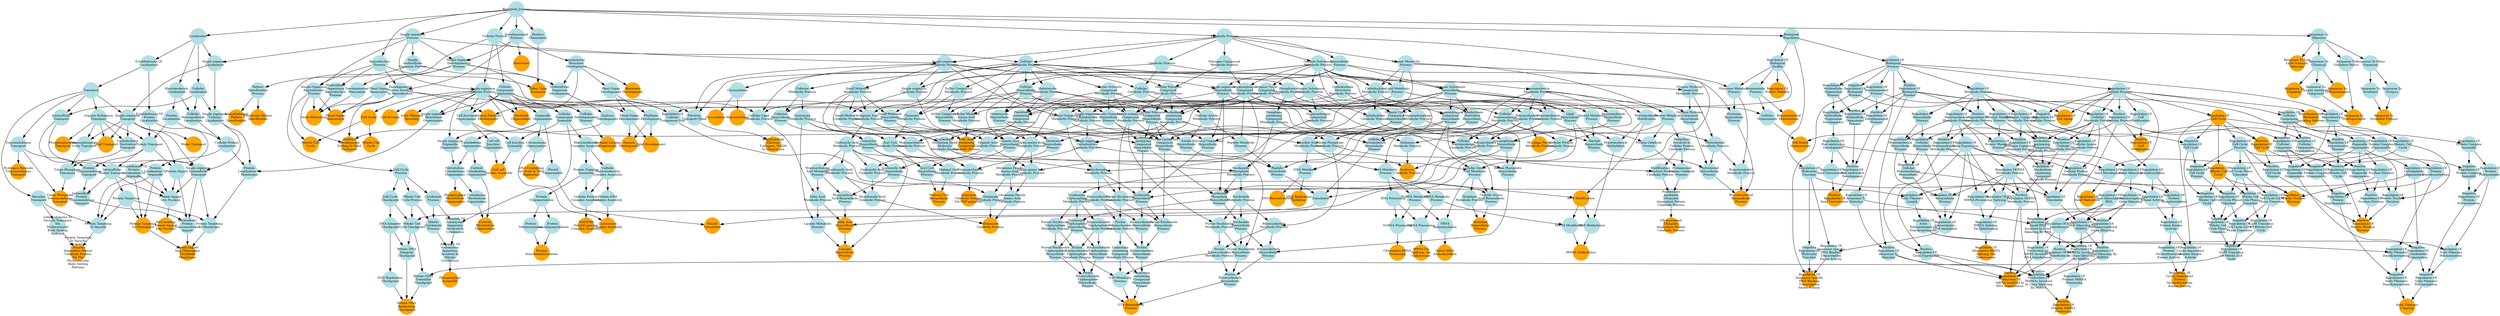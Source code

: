 digraph {
1 [style="filled", fixedsize="true", fontsize="10", shape="circle", width="0.75", fillcolor="powderblue", label="Biological_process", color="transparent"];
2 [style="filled", fixedsize="true", fontsize="10", shape="circle", width="0.75", fillcolor="powderblue", label="Localization", color="transparent"];
3 [style="filled", fixedsize="true", fontsize="10", shape="circle", width="0.75", fillcolor="powderblue", label="Establishment Of
Localization", color="transparent"];
4 [style="filled", fixedsize="true", fontsize="10", shape="circle", width="0.75", fillcolor="powderblue", label="Transport", color="transparent"];
5 [style="filled", fixedsize="true", fontsize="10", shape="circle", width="0.75", fillcolor="powderblue", label="Single organism
Process", color="transparent"];
6 [style="filled", fixedsize="true", fontsize="10", shape="circle", width="0.75", fillcolor="powderblue", label="Single organism
Localization", color="transparent"];
7 [style="filled", fixedsize="true", fontsize="10", shape="circle", width="0.75", fillcolor="powderblue", label="Single organism
Transport", color="transparent"];
8 [style="filled", fixedsize="true", fontsize="10", shape="circle", width="0.75", fillcolor="orange", label="Water Transport", color="transparent"];
9 [style="filled", fixedsize="true", fontsize="10", shape="circle", width="0.75", fillcolor="powderblue", label="Cellular Process", color="transparent"];
10 [style="filled", fixedsize="true", fontsize="10", shape="circle", width="0.75", fillcolor="powderblue", label="Single organism
Cellular Process", color="transparent"];
11 [style="filled", fixedsize="true", fontsize="10", shape="circle", width="0.75", fillcolor="orange", label="Cell Cycle", color="transparent"];
12 [style="filled", fixedsize="true", fontsize="10", shape="circle", width="0.75", fillcolor="orange", label="Mitotic Cell
Cycle", color="transparent"];
13 [style="filled", fixedsize="true", fontsize="10", shape="circle", width="0.75", fillcolor="powderblue", label="Metabolic Process", color="transparent"];
14 [style="filled", fixedsize="true", fontsize="10", shape="circle", width="0.75", fillcolor="powderblue", label="Organic Substance
Metabolic Process", color="transparent"];
15 [style="filled", fixedsize="true", fontsize="10", shape="circle", width="0.75", fillcolor="powderblue", label="Macromolecule
Metabolic Process", color="transparent"];
16 [style="filled", fixedsize="true", fontsize="10", shape="circle", width="0.75", fillcolor="powderblue", label="Biosynthetic
Process", color="transparent"];
17 [style="filled", fixedsize="true", fontsize="10", shape="circle", width="0.75", fillcolor="powderblue", label="Organic Substance
Biosynthetic
Process", color="transparent"];
18 [style="filled", fixedsize="true", fontsize="10", shape="circle", width="0.75", fillcolor="powderblue", label="Macromolecule
Biosynthetic
Process", color="transparent"];
19 [style="filled", fixedsize="true", fontsize="10", shape="circle", width="0.75", fillcolor="powderblue", label="Cellular
Metabolic Process", color="transparent"];
20 [style="filled", fixedsize="true", fontsize="10", shape="circle", width="0.75", fillcolor="powderblue", label="Cellular
Biosynthetic
Process", color="transparent"];
21 [style="filled", fixedsize="true", fontsize="10", shape="circle", width="0.75", fillcolor="powderblue", label="Cellular
Macromolecule
Metabolic Process", color="transparent"];
22 [style="filled", fixedsize="true", fontsize="10", shape="circle", width="0.75", fillcolor="powderblue", label="Cellular
Macromolecule
Biosynthetic
Process", color="transparent"];
23 [style="filled", fixedsize="true", fontsize="10", shape="circle", width="0.75", fillcolor="powderblue", label="Nitrogen Compound
Metabolic Process", color="transparent"];
24 [style="filled", fixedsize="true", fontsize="10", shape="circle", width="0.75", fillcolor="powderblue", label="Cellular Nitrogen
Compound
Metabolic Process", color="transparent"];
25 [style="filled", fixedsize="true", fontsize="10", shape="circle", width="0.75", fillcolor="powderblue", label="Cellular Amide
Metabolic Process", color="transparent"];
26 [style="filled", fixedsize="true", fontsize="10", shape="circle", width="0.75", fillcolor="powderblue", label="Organonitrogen
Compound
Metabolic Process", color="transparent"];
27 [style="filled", fixedsize="true", fontsize="10", shape="circle", width="0.75", fillcolor="powderblue", label="Peptide Metabolic
Process", color="transparent"];
28 [style="filled", fixedsize="true", fontsize="10", shape="circle", width="0.75", fillcolor="powderblue", label="Cellular Nitrogen
Compound
Biosynthetic
Process", color="transparent"];
29 [style="filled", fixedsize="true", fontsize="10", shape="circle", width="0.75", fillcolor="powderblue", label="Amide
Biosynthetic
Process", color="transparent"];
30 [style="filled", fixedsize="true", fontsize="10", shape="circle", width="0.75", fillcolor="powderblue", label="Organonitrogen
Compound
Biosynthetic
Process", color="transparent"];
31 [style="filled", fixedsize="true", fontsize="10", shape="circle", width="0.75", fillcolor="powderblue", label="Peptide
Biosynthetic
Process", color="transparent"];
32 [style="filled", fixedsize="true", fontsize="10", shape="circle", width="0.75", fillcolor="powderblue", label="Primary Metabolic
Process", color="transparent"];
33 [style="filled", fixedsize="true", fontsize="10", shape="circle", width="0.75", fillcolor="powderblue", label="Protein Metabolic
Process", color="transparent"];
34 [style="filled", fixedsize="true", fontsize="10", shape="circle", width="0.75", fillcolor="powderblue", label="Cellular Protein
Metabolic Process", color="transparent"];
35 [style="filled", fixedsize="true", fontsize="10", shape="circle", width="0.75", fillcolor="powderblue", label="Translation", color="transparent"];
36 [style="filled", fixedsize="true", fontsize="10", shape="circle", width="0.75", fillcolor="powderblue", label="Cellular
Component
Organization", color="transparent"];
37 [style="filled", fixedsize="true", fontsize="10", shape="circle", width="0.75", fillcolor="powderblue", label="Organelle
Organization", color="transparent"];
38 [style="filled", fixedsize="true", fontsize="10", shape="circle", width="0.75", fillcolor="powderblue", label="Plastid
Organization", color="transparent"];
39 [style="filled", fixedsize="true", fontsize="10", shape="circle", width="0.75", fillcolor="orange", label="Plastid
Translation", color="transparent"];
40 [style="filled", fixedsize="true", fontsize="10", shape="circle", width="0.75", fillcolor="powderblue", label="Biological
Regulation", color="transparent"];
41 [style="filled", fixedsize="true", fontsize="10", shape="circle", width="0.75", fillcolor="powderblue", label="Regulation Of
Biological
Process", color="transparent"];
42 [style="filled", fixedsize="true", fontsize="10", shape="circle", width="0.75", fillcolor="powderblue", label="Regulation Of
Developmental
Process", color="transparent"];
43 [style="filled", fixedsize="true", fontsize="10", shape="circle", width="0.75", fillcolor="powderblue", label="Regulation Of
Cellular Process", color="transparent"];
44 [style="filled", fixedsize="true", fontsize="10", shape="circle", width="0.75", fillcolor="orange", label="Regulation Of
Cell Aging", color="transparent"];
45 [style="filled", fixedsize="true", fontsize="10", shape="circle", width="0.75", fillcolor="powderblue", label="Regulation Of
Metabolic Process", color="transparent"];
46 [style="filled", fixedsize="true", fontsize="10", shape="circle", width="0.75", fillcolor="powderblue", label="Regulation Of
Cellular
Metabolic Process", color="transparent"];
47 [style="filled", fixedsize="true", fontsize="10", shape="circle", width="0.75", fillcolor="powderblue", label="Regulation Of
Macromolecule
Metabolic Process", color="transparent"];
48 [style="filled", fixedsize="true", fontsize="10", shape="circle", width="0.75", fillcolor="powderblue", label="Regulation Of
Primary Metabolic
Process", color="transparent"];
49 [style="filled", fixedsize="true", fontsize="10", shape="circle", width="0.75", fillcolor="powderblue", label="Regulation Of
Protein Metabolic
Process", color="transparent"];
50 [style="filled", fixedsize="true", fontsize="10", shape="circle", width="0.75", fillcolor="powderblue", label="Regulation Of
Cellular Protein
Metabolic Process", color="transparent"];
51 [style="filled", fixedsize="true", fontsize="10", shape="circle", width="0.75", fillcolor="powderblue", label="Regulation Of
Phosphorylation", color="transparent"];
52 [style="filled", fixedsize="true", fontsize="10", shape="circle", width="0.75", fillcolor="powderblue", label="Regulation Of
Protein
Phosphorylation", color="transparent"];
53 [style="filled", fixedsize="true", fontsize="10", shape="circle", width="0.75", fillcolor="powderblue", label="Regulation Of
Molecular
Function", color="transparent"];
54 [style="filled", fixedsize="true", fontsize="10", shape="circle", width="0.75", fillcolor="powderblue", label="Regulation Of
Kinase Activity", color="transparent"];
55 [style="filled", fixedsize="true", fontsize="10", shape="circle", width="0.75", fillcolor="powderblue", label="Regulation Of
Protein Kinase
Activity", color="transparent"];
56 [style="filled", fixedsize="true", fontsize="10", shape="circle", width="0.75", fillcolor="powderblue", label="Regulation Of
Protein
Serine/threonine
Kinase Activity", color="transparent"];
57 [style="filled", fixedsize="true", fontsize="10", shape="circle", width="0.75", fillcolor="orange", label="Regulation Of
Cell Cycle", color="transparent"];
58 [style="filled", fixedsize="true", fontsize="10", shape="circle", width="0.75", fillcolor="powderblue", label="Regulation Of
Cyclin dependent
Protein Kinase
Activity", color="transparent"];
59 [style="filled", fixedsize="true", fontsize="10", shape="circle", width="0.75", fillcolor="orange", label="Regulation Of
Cyclin dependent
Protein
Serine/threonine
Kinase Activity", color="transparent"];
60 [style="filled", fixedsize="true", fontsize="10", shape="circle", width="0.75", fillcolor="orange", label="Cell Division", color="transparent"];
61 [style="filled", fixedsize="true", fontsize="10", shape="circle", width="0.75", fillcolor="orange", label="Regulation Of
Mitotic Cell
Cycle", color="transparent"];
62 [style="filled", fixedsize="true", fontsize="10", shape="circle", width="0.75", fillcolor="powderblue", label="Regulation Of
Cell Cycle
Process", color="transparent"];
63 [style="filled", fixedsize="true", fontsize="10", shape="circle", width="0.75", fillcolor="powderblue", label="Regulation Of
Cellular
Component
Organization", color="transparent"];
64 [style="filled", fixedsize="true", fontsize="10", shape="circle", width="0.75", fillcolor="powderblue", label="Regulation Of
Organelle
Organization", color="transparent"];
65 [style="filled", fixedsize="true", fontsize="10", shape="circle", width="0.75", fillcolor="powderblue", label="Regulation Of
Nuclear Division", color="transparent"];
66 [style="filled", fixedsize="true", fontsize="10", shape="circle", width="0.75", fillcolor="orange", label="Regulation Of
Mitotic Nuclear
Division", color="transparent"];
67 [style="filled", fixedsize="true", fontsize="10", shape="circle", width="0.75", fillcolor="powderblue", label="Developmental
Process", color="transparent"];
68 [style="filled", fixedsize="true", fontsize="10", shape="circle", width="0.75", fillcolor="orange", label="Abscission", color="transparent"];
69 [style="filled", fixedsize="true", fontsize="10", shape="circle", width="0.75", fillcolor="powderblue", label="Response To
Stimulus", color="transparent"];
70 [style="filled", fixedsize="true", fontsize="10", shape="circle", width="0.75", fillcolor="powderblue", label="Response To
Chemical", color="transparent"];
71 [style="filled", fixedsize="true", fontsize="10", shape="circle", width="0.75", fillcolor="orange", label="Response To
Cyclopentenone", color="transparent"];
72 [style="filled", fixedsize="true", fontsize="10", shape="circle", width="0.75", fillcolor="powderblue", label="Positive
Regulation Of
Biological
Process", color="transparent"];
73 [style="filled", fixedsize="true", fontsize="10", shape="circle", width="0.75", fillcolor="powderblue", label="Positive
Regulation Of
Cellular Process", color="transparent"];
74 [style="filled", fixedsize="true", fontsize="10", shape="circle", width="0.75", fillcolor="orange", label="Positive
Regulation Of
Cell Cycle", color="transparent"];
75 [style="filled", fixedsize="true", fontsize="10", shape="circle", width="0.75", fillcolor="powderblue", label="Negative
Regulation Of
Molecular
Function", color="transparent"];
76 [style="filled", fixedsize="true", fontsize="10", shape="circle", width="0.75", fillcolor="powderblue", label="Negative
Regulation Of
Biological
Process", color="transparent"];
77 [style="filled", fixedsize="true", fontsize="10", shape="circle", width="0.75", fillcolor="powderblue", label="Regulation Of
Gene Expression", color="transparent"];
78 [style="filled", fixedsize="true", fontsize="10", shape="circle", width="0.75", fillcolor="powderblue", label="Regulation Of
Biosynthetic
Process", color="transparent"];
79 [style="filled", fixedsize="true", fontsize="10", shape="circle", width="0.75", fillcolor="powderblue", label="Regulation Of
Macromolecule
Biosynthetic
Process", color="transparent"];
80 [style="filled", fixedsize="true", fontsize="10", shape="circle", width="0.75", fillcolor="powderblue", label="Regulation Of
Cellular
Biosynthetic
Process", color="transparent"];
81 [style="filled", fixedsize="true", fontsize="10", shape="circle", width="0.75", fillcolor="powderblue", label="Regulation Of
Nitrogen Compound
Metabolic Process", color="transparent"];
82 [style="filled", fixedsize="true", fontsize="10", shape="circle", width="0.75", fillcolor="powderblue", label="Regulation Of
Nucleobase
containing
Compound
Metabolic Process", color="transparent"];
83 [style="filled", fixedsize="true", fontsize="10", shape="circle", width="0.75", fillcolor="powderblue", label="Regulation Of RNA
Metabolic Process", color="transparent"];
84 [style="filled", fixedsize="true", fontsize="10", shape="circle", width="0.75", fillcolor="powderblue", label="Regulation Of RNA
Biosynthetic
Process", color="transparent"];
85 [style="filled", fixedsize="true", fontsize="10", shape="circle", width="0.75", fillcolor="powderblue", label="Regulation Of
Cellular
Macromolecule
Biosynthetic
Process", color="transparent"];
86 [style="filled", fixedsize="true", fontsize="10", shape="circle", width="0.75", fillcolor="powderblue", label="Regulation Of
Transcription,
DNA templated", color="transparent"];
87 [style="filled", fixedsize="true", fontsize="10", shape="circle", width="0.75", fillcolor="powderblue", label="Regulation Of
Sequence specific
DNA Binding
Transcription
Factor Activity", color="transparent"];
88 [style="filled", fixedsize="true", fontsize="10", shape="circle", width="0.75", fillcolor="orange", label="Negative
Regulation Of
Sequence specific
DNA Binding
Transcription
Factor Activity", color="transparent"];
89 [style="filled", fixedsize="true", fontsize="10", shape="circle", width="0.75", fillcolor="powderblue", label="Macromolecule
Localization", color="transparent"];
90 [style="filled", fixedsize="true", fontsize="10", shape="circle", width="0.75", fillcolor="powderblue", label="Protein
Localization", color="transparent"];
91 [style="filled", fixedsize="true", fontsize="10", shape="circle", width="0.75", fillcolor="powderblue", label="Establishment Of
Protein
Localization", color="transparent"];
92 [style="filled", fixedsize="true", fontsize="10", shape="circle", width="0.75", fillcolor="powderblue", label="Organic Substance
Transport", color="transparent"];
93 [style="filled", fixedsize="true", fontsize="10", shape="circle", width="0.75", fillcolor="powderblue", label="Protein Transport", color="transparent"];
94 [style="filled", fixedsize="true", fontsize="10", shape="circle", width="0.75", fillcolor="powderblue", label="Cellular
Localization", color="transparent"];
95 [style="filled", fixedsize="true", fontsize="10", shape="circle", width="0.75", fillcolor="powderblue", label="Intracellular
Transport", color="transparent"];
96 [style="filled", fixedsize="true", fontsize="10", shape="circle", width="0.75", fillcolor="powderblue", label="Intracellular
Protein Transport", color="transparent"];
97 [style="filled", fixedsize="true", fontsize="10", shape="circle", width="0.75", fillcolor="powderblue", label="Protein Targeting", color="transparent"];
98 [style="filled", fixedsize="true", fontsize="10", shape="circle", width="0.75", fillcolor="powderblue", label="Cellular
Macromolecule
Localization", color="transparent"];
99 [style="filled", fixedsize="true", fontsize="10", shape="circle", width="0.75", fillcolor="powderblue", label="Cellular Protein
Localization", color="transparent"];
100 [style="filled", fixedsize="true", fontsize="10", shape="circle", width="0.75", fillcolor="powderblue", label="Single organism
Membrane
Organization", color="transparent"];
101 [style="filled", fixedsize="true", fontsize="10", shape="circle", width="0.75", fillcolor="powderblue", label="Single organism
Cellular
Localization", color="transparent"];
102 [style="filled", fixedsize="true", fontsize="10", shape="circle", width="0.75", fillcolor="powderblue", label="Protein
Localization To
Membrane", color="transparent"];
103 [style="filled", fixedsize="true", fontsize="10", shape="circle", width="0.75", fillcolor="powderblue", label="Single organism
Intracellular
Transport", color="transparent"];
104 [style="filled", fixedsize="true", fontsize="10", shape="circle", width="0.75", fillcolor="powderblue", label="Protein Targeting
To Membrane", color="transparent"];
105 [style="filled", fixedsize="true", fontsize="10", shape="circle", width="0.75", fillcolor="powderblue", label="Protein Import", color="transparent"];
106 [style="filled", fixedsize="true", fontsize="10", shape="circle", width="0.75", fillcolor="powderblue", label="Transmembrane
Transport", color="transparent"];
107 [style="filled", fixedsize="true", fontsize="10", shape="circle", width="0.75", fillcolor="powderblue", label="Protein
Transmembrane
Transport", color="transparent"];
108 [style="filled", fixedsize="true", fontsize="10", shape="circle", width="0.75", fillcolor="powderblue", label="Intracellular
Protein
Transmembrane
Transport", color="transparent"];
109 [style="filled", fixedsize="true", fontsize="10", shape="circle", width="0.75", fillcolor="powderblue", label="Intracellular
Protein
Transmembrane
Import", color="transparent"];
110 [style="filled", fixedsize="true", fontsize="10", shape="circle", width="0.75", fillcolor="powderblue", label="Establishment Of
Protein
Localization To
Organelle", color="transparent"];
111 [style="filled", fixedsize="true", fontsize="10", shape="circle", width="0.75", fillcolor="powderblue", label="Protein
Localization To
Organelle", color="transparent"];
112 [style="filled", fixedsize="true", fontsize="10", shape="circle", width="0.75", fillcolor="orange", label="Protein Targeting
To Chloroplast", color="transparent"];
113 [style="filled", fixedsize="true", fontsize="10", shape="circle", width="0.75", fillcolor="orange", label="Protein Import
Into Chloroplast
Thylakoid
Membrane", color="transparent"];
114 [style="filled", fixedsize="true", fontsize="10", shape="circle", width="0.75", fillcolor="powderblue", label="Reproductive
Process", color="transparent"];
115 [style="filled", fixedsize="true", fontsize="10", shape="circle", width="0.75", fillcolor="powderblue", label="Developmental
Process Involved
In Reproduction", color="transparent"];
116 [style="filled", fixedsize="true", fontsize="10", shape="circle", width="0.75", fillcolor="powderblue", label="Single organism
Developmental
Process", color="transparent"];
117 [style="filled", fixedsize="true", fontsize="10", shape="circle", width="0.75", fillcolor="powderblue", label="Developmental
Maturation", color="transparent"];
118 [style="filled", fixedsize="true", fontsize="10", shape="circle", width="0.75", fillcolor="powderblue", label="Single Organism
Reproductive
Process", color="transparent"];
119 [style="filled", fixedsize="true", fontsize="10", shape="circle", width="0.75", fillcolor="powderblue", label="Multicellular
Organismal
Reproductive
Process", color="transparent"];
120 [style="filled", fixedsize="true", fontsize="10", shape="circle", width="0.75", fillcolor="orange", label="Seed Maturation", color="transparent"];
121 [style="filled", fixedsize="true", fontsize="10", shape="circle", width="0.75", fillcolor="powderblue", label="Cellular Aromatic
Compound
Metabolic Process", color="transparent"];
122 [style="filled", fixedsize="true", fontsize="10", shape="circle", width="0.75", fillcolor="powderblue", label="Heterocycle
Metabolic Process", color="transparent"];
123 [style="filled", fixedsize="true", fontsize="10", shape="circle", width="0.75", fillcolor="powderblue", label="Organic Cyclic
Compound
Metabolic Process", color="transparent"];
124 [style="filled", fixedsize="true", fontsize="10", shape="circle", width="0.75", fillcolor="powderblue", label="Nucleobase
containing
Compound
Metabolic Process", color="transparent"];
125 [style="filled", fixedsize="true", fontsize="10", shape="circle", width="0.75", fillcolor="powderblue", label="Nucleic Acid
Metabolic Process", color="transparent"];
126 [style="filled", fixedsize="true", fontsize="10", shape="circle", width="0.75", fillcolor="powderblue", label="RNA Metabolic
Process", color="transparent"];
127 [style="filled", fixedsize="true", fontsize="10", shape="circle", width="0.75", fillcolor="powderblue", label="RNA Processing", color="transparent"];
128 [style="filled", fixedsize="true", fontsize="10", shape="circle", width="0.75", fillcolor="powderblue", label="MRNA Metabolic
Process", color="transparent"];
129 [style="filled", fixedsize="true", fontsize="10", shape="circle", width="0.75", fillcolor="powderblue", label="MRNA Processing", color="transparent"];
130 [style="filled", fixedsize="true", fontsize="10", shape="circle", width="0.75", fillcolor="orange", label="MRNA Cis
Splicing, Via
Spliceosome", color="transparent"];
131 [style="filled", fixedsize="true", fontsize="10", shape="circle", width="0.75", fillcolor="powderblue", label="Regulation Of
Cell
Proliferation", color="transparent"];
132 [style="filled", fixedsize="true", fontsize="10", shape="circle", width="0.75", fillcolor="orange", label="Positive
Regulation Of
Cell
Proliferation", color="transparent"];
133 [style="filled", fixedsize="true", fontsize="10", shape="circle", width="0.75", fillcolor="powderblue", label="Positive
Regulation Of
Metabolic Process", color="transparent"];
134 [style="filled", fixedsize="true", fontsize="10", shape="circle", width="0.75", fillcolor="powderblue", label="Positive
Regulation Of
Macromolecule
Metabolic Process", color="transparent"];
135 [style="filled", fixedsize="true", fontsize="10", shape="circle", width="0.75", fillcolor="powderblue", label="Positive
Regulation Of
Gene Expression", color="transparent"];
136 [style="filled", fixedsize="true", fontsize="10", shape="circle", width="0.75", fillcolor="powderblue", label="Regulation Of
Response To
Stimulus", color="transparent"];
137 [style="filled", fixedsize="true", fontsize="10", shape="circle", width="0.75", fillcolor="powderblue", label="Positive
Regulation Of
Response To
Stimulus", color="transparent"];
138 [style="filled", fixedsize="true", fontsize="10", shape="circle", width="0.75", fillcolor="powderblue", label="Positive
Regulation Of
Cellular
Metabolic Process", color="transparent"];
139 [style="filled", fixedsize="true", fontsize="10", shape="circle", width="0.75", fillcolor="powderblue", label="Positive
Regulation Of
Nitrogen Compound
Metabolic Process", color="transparent"];
140 [style="filled", fixedsize="true", fontsize="10", shape="circle", width="0.75", fillcolor="powderblue", label="Positive
Regulation Of
Nucleobase
containing
Compound
Metabolic Process", color="transparent"];
141 [style="filled", fixedsize="true", fontsize="10", shape="circle", width="0.75", fillcolor="powderblue", label="Positive
Regulation Of RNA
Metabolic Process", color="transparent"];
142 [style="filled", fixedsize="true", fontsize="10", shape="circle", width="0.75", fillcolor="powderblue", label="Regulation Of
Cellular Amide
Metabolic Process", color="transparent"];
143 [style="filled", fixedsize="true", fontsize="10", shape="circle", width="0.75", fillcolor="powderblue", label="Regulation Of
Translation", color="transparent"];
144 [style="filled", fixedsize="true", fontsize="10", shape="circle", width="0.75", fillcolor="powderblue", label="Regulation Of
Gene Silencing", color="transparent"];
145 [style="filled", fixedsize="true", fontsize="10", shape="circle", width="0.75", fillcolor="powderblue", label="Regulation Of
Posttranscriptional
Gene Silencing", color="transparent"];
146 [style="filled", fixedsize="true", fontsize="10", shape="circle", width="0.75", fillcolor="powderblue", label="Regulation Of
Gene Silencing By
RNA", color="transparent"];
147 [style="filled", fixedsize="true", fontsize="10", shape="circle", width="0.75", fillcolor="powderblue", label="Regulation Of
Gene Silencing By
MiRNA", color="transparent"];
148 [style="filled", fixedsize="true", fontsize="10", shape="circle", width="0.75", fillcolor="powderblue", label="Regulation Of
Production Of
Small RNA
Involved In Gene
Silencing By RNA", color="transparent"];
149 [style="filled", fixedsize="true", fontsize="10", shape="circle", width="0.75", fillcolor="powderblue", label="Regulation Of
Production Of
MiRNAs Involved
In Gene Silencing
By MiRNA", color="transparent"];
150 [style="filled", fixedsize="true", fontsize="10", shape="circle", width="0.75", fillcolor="powderblue", label="Positive
Regulation Of
Posttranscriptional
Gene Silencing", color="transparent"];
151 [style="filled", fixedsize="true", fontsize="10", shape="circle", width="0.75", fillcolor="powderblue", label="Positive
Regulation Of
Gene Silencing By
MiRNA", color="transparent"];
152 [style="filled", fixedsize="true", fontsize="10", shape="circle", width="0.75", fillcolor="powderblue", label="Positive
Regulation Of
Production Of
MiRNAs Involved
In Gene Silencing
By MiRNA", color="transparent"];
153 [style="filled", fixedsize="true", fontsize="10", shape="circle", width="0.75", fillcolor="powderblue", label="Regulation Of
Primary MiRNA
Processing", color="transparent"];
154 [style="filled", fixedsize="true", fontsize="10", shape="circle", width="0.75", fillcolor="orange", label="Positive
Regulation Of
Primary MiRNA
Processing", color="transparent"];
155 [style="filled", fixedsize="true", fontsize="10", shape="circle", width="0.75", fillcolor="powderblue", label="NcRNA Metabolic
Process", color="transparent"];
156 [style="filled", fixedsize="true", fontsize="10", shape="circle", width="0.75", fillcolor="powderblue", label="NcRNA Processing", color="transparent"];
157 [style="filled", fixedsize="true", fontsize="10", shape="circle", width="0.75", fillcolor="orange", label="Chloroplast RRNA
Processing", color="transparent"];
158 [style="filled", fixedsize="true", fontsize="10", shape="circle", width="0.75", fillcolor="powderblue", label="Anatomical
Structure
Development", color="transparent"];
159 [style="filled", fixedsize="true", fontsize="10", shape="circle", width="0.75", fillcolor="powderblue", label="Plant Organ
Development", color="transparent"];
160 [style="filled", fixedsize="true", fontsize="10", shape="circle", width="0.75", fillcolor="powderblue", label="Floral Organ
Development", color="transparent"];
161 [style="filled", fixedsize="true", fontsize="10", shape="circle", width="0.75", fillcolor="powderblue", label="Phyllome
Development", color="transparent"];
162 [style="filled", fixedsize="true", fontsize="10", shape="circle", width="0.75", fillcolor="orange", label="Stamen
Development", color="transparent"];
163 [style="filled", fixedsize="true", fontsize="10", shape="circle", width="0.75", fillcolor="powderblue", label="Cellular
Component
Assembly", color="transparent"];
164 [style="filled", fixedsize="true", fontsize="10", shape="circle", width="0.75", fillcolor="powderblue", label="Cell Junction
Organization", color="transparent"];
165 [style="filled", fixedsize="true", fontsize="10", shape="circle", width="0.75", fillcolor="powderblue", label="Cell Junction
Assembly", color="transparent"];
166 [style="filled", fixedsize="true", fontsize="10", shape="circle", width="0.75", fillcolor="powderblue", label="Cell cell
Junction
Organization", color="transparent"];
167 [style="filled", fixedsize="true", fontsize="10", shape="circle", width="0.75", fillcolor="orange", label="Cell cell
Junction Assembly", color="transparent"];
168 [style="filled", fixedsize="true", fontsize="10", shape="circle", width="0.75", fillcolor="powderblue", label="Cofactor
Metabolic Process", color="transparent"];
169 [style="filled", fixedsize="true", fontsize="10", shape="circle", width="0.75", fillcolor="powderblue", label="Coenzyme
Metabolic Process", color="transparent"];
170 [style="filled", fixedsize="true", fontsize="10", shape="circle", width="0.75", fillcolor="powderblue", label="Sulfur Compound
Metabolic Process", color="transparent"];
171 [style="filled", fixedsize="true", fontsize="10", shape="circle", width="0.75", fillcolor="powderblue", label="Thioester
Metabolic Process", color="transparent"];
172 [style="filled", fixedsize="true", fontsize="10", shape="circle", width="0.75", fillcolor="powderblue", label="Acyl CoA
Metabolic Process", color="transparent"];
173 [style="filled", fixedsize="true", fontsize="10", shape="circle", width="0.75", fillcolor="powderblue", label="Cofactor
Biosynthetic
Process", color="transparent"];
174 [style="filled", fixedsize="true", fontsize="10", shape="circle", width="0.75", fillcolor="powderblue", label="Coenzyme
Biosynthetic
Process", color="transparent"];
175 [style="filled", fixedsize="true", fontsize="10", shape="circle", width="0.75", fillcolor="powderblue", label="Sulfur Compound
Biosynthetic
Process", color="transparent"];
176 [style="filled", fixedsize="true", fontsize="10", shape="circle", width="0.75", fillcolor="powderblue", label="Thioester
Biosynthetic
Process", color="transparent"];
177 [style="filled", fixedsize="true", fontsize="10", shape="circle", width="0.75", fillcolor="powderblue", label="Acyl CoA
Biosynthetic
Process", color="transparent"];
178 [style="filled", fixedsize="true", fontsize="10", shape="circle", width="0.75", fillcolor="powderblue", label="Malonyl CoA
Metabolic Process", color="transparent"];
179 [style="filled", fixedsize="true", fontsize="10", shape="circle", width="0.75", fillcolor="orange", label="Malonyl CoA
Biosynthetic
Process", color="transparent"];
180 [style="filled", fixedsize="true", fontsize="10", shape="circle", width="0.75", fillcolor="powderblue", label="Cell Cycle
Process", color="transparent"];
181 [style="filled", fixedsize="true", fontsize="10", shape="circle", width="0.75", fillcolor="powderblue", label="Cytokinetic
Process", color="transparent"];
182 [style="filled", fixedsize="true", fontsize="10", shape="circle", width="0.75", fillcolor="powderblue", label="Assembly Of
Actomyosin
Apparatus
Involved In
Cytokinesis", color="transparent"];
183 [style="filled", fixedsize="true", fontsize="10", shape="circle", width="0.75", fillcolor="powderblue", label="Mitotic Cell
Cycle Process", color="transparent"];
184 [style="filled", fixedsize="true", fontsize="10", shape="circle", width="0.75", fillcolor="powderblue", label="Mitotic
Cytokinetic
Process", color="transparent"];
185 [style="filled", fixedsize="true", fontsize="10", shape="circle", width="0.75", fillcolor="powderblue", label="Assembly Of
Actomyosin
Apparatus
Involved In
Mitotic
Cytokinesis", color="transparent"];
186 [style="filled", fixedsize="true", fontsize="10", shape="circle", width="0.75", fillcolor="orange", label="Phragmoplast
Assembly", color="transparent"];
187 [style="filled", fixedsize="true", fontsize="10", shape="circle", width="0.75", fillcolor="powderblue", label="Regulation Of RNA
Splicing", color="transparent"];
188 [style="filled", fixedsize="true", fontsize="10", shape="circle", width="0.75", fillcolor="powderblue", label="Regulation Of
MRNA Processing", color="transparent"];
189 [style="filled", fixedsize="true", fontsize="10", shape="circle", width="0.75", fillcolor="powderblue", label="Regulation Of
MRNA Splicing,
Via Spliceosome", color="transparent"];
190 [style="filled", fixedsize="true", fontsize="10", shape="circle", width="0.75", fillcolor="orange", label="Regulation Of
Alternative MRNA
Splicing, Via
Spliceosome", color="transparent"];
191 [style="filled", fixedsize="true", fontsize="10", shape="circle", width="0.75", fillcolor="powderblue", label="Single
multicellular
Organism Process", color="transparent"];
192 [style="filled", fixedsize="true", fontsize="10", shape="circle", width="0.75", fillcolor="powderblue", label="Multicellular
Organism
Development", color="transparent"];
193 [style="filled", fixedsize="true", fontsize="10", shape="circle", width="0.75", fillcolor="powderblue", label="Embryo
Development", color="transparent"];
194 [style="filled", fixedsize="true", fontsize="10", shape="circle", width="0.75", fillcolor="orange", label="Embryo
Development
Ending In Seed
Dormancy", color="transparent"];
195 [style="filled", fixedsize="true", fontsize="10", shape="circle", width="0.75", fillcolor="powderblue", label="Single organism
Metabolic Process", color="transparent"];
196 [style="filled", fixedsize="true", fontsize="10", shape="circle", width="0.75", fillcolor="powderblue", label="Small Molecule
Metabolic Process", color="transparent"];
197 [style="filled", fixedsize="true", fontsize="10", shape="circle", width="0.75", fillcolor="powderblue", label="Organic Acid
Metabolic Process", color="transparent"];
198 [style="filled", fixedsize="true", fontsize="10", shape="circle", width="0.75", fillcolor="powderblue", label="Alpha amino Acid
Metabolic Process", color="transparent"];
199 [style="filled", fixedsize="true", fontsize="10", shape="circle", width="0.75", fillcolor="powderblue", label="Glutamine Family
Amino Acid
Metabolic Process", color="transparent"];
200 [style="filled", fixedsize="true", fontsize="10", shape="circle", width="0.75", fillcolor="powderblue", label="Carboxylic Acid
Metabolic Process", color="transparent"];
201 [style="filled", fixedsize="true", fontsize="10", shape="circle", width="0.75", fillcolor="powderblue", label="Dicarboxylic Acid
Metabolic Process", color="transparent"];
202 [style="filled", fixedsize="true", fontsize="10", shape="circle", width="0.75", fillcolor="powderblue", label="Glutamate
Metabolic Process", color="transparent"];
203 [style="filled", fixedsize="true", fontsize="10", shape="circle", width="0.75", fillcolor="powderblue", label="Catabolic Process", color="transparent"];
204 [style="filled", fixedsize="true", fontsize="10", shape="circle", width="0.75", fillcolor="powderblue", label="Cellular
Catabolic Process", color="transparent"];
205 [style="filled", fixedsize="true", fontsize="10", shape="circle", width="0.75", fillcolor="powderblue", label="Single organism
Catabolic Process", color="transparent"];
206 [style="filled", fixedsize="true", fontsize="10", shape="circle", width="0.75", fillcolor="powderblue", label="Small Molecule
Catabolic Process", color="transparent"];
207 [style="filled", fixedsize="true", fontsize="10", shape="circle", width="0.75", fillcolor="powderblue", label="Organic Substance
Catabolic Process", color="transparent"];
208 [style="filled", fixedsize="true", fontsize="10", shape="circle", width="0.75", fillcolor="powderblue", label="Organic Acid
Catabolic Process", color="transparent"];
209 [style="filled", fixedsize="true", fontsize="10", shape="circle", width="0.75", fillcolor="powderblue", label="Organonitrogen
Compound
Catabolic Process", color="transparent"];
210 [style="filled", fixedsize="true", fontsize="10", shape="circle", width="0.75", fillcolor="powderblue", label="Alpha amino Acid
Catabolic Process", color="transparent"];
211 [style="filled", fixedsize="true", fontsize="10", shape="circle", width="0.75", fillcolor="powderblue", label="Glutamine Family
Amino Acid
Catabolic Process", color="transparent"];
212 [style="filled", fixedsize="true", fontsize="10", shape="circle", width="0.75", fillcolor="powderblue", label="Carboxylic Acid
Catabolic Process", color="transparent"];
213 [style="filled", fixedsize="true", fontsize="10", shape="circle", width="0.75", fillcolor="powderblue", label="Dicarboxylic Acid
Catabolic Process", color="transparent"];
214 [style="filled", fixedsize="true", fontsize="10", shape="circle", width="0.75", fillcolor="orange", label="Glutamate
Catabolic Process", color="transparent"];
215 [style="filled", fixedsize="true", fontsize="10", shape="circle", width="0.75", fillcolor="powderblue", label="Protein Import
Into Nucleus", color="transparent"];
216 [style="filled", fixedsize="true", fontsize="10", shape="circle", width="0.75", fillcolor="orange", label="NLS bearing
Protein Import
Into Nucleus", color="transparent"];
217 [style="filled", fixedsize="true", fontsize="10", shape="circle", width="0.75", fillcolor="orange", label="Hydrogen Peroxide
Transmembrane
Transport", color="transparent"];
218 [style="filled", fixedsize="true", fontsize="10", shape="circle", width="0.75", fillcolor="powderblue", label="Plant Organ
Senescence", color="transparent"];
219 [style="filled", fixedsize="true", fontsize="10", shape="circle", width="0.75", fillcolor="orange", label="Floral Organ
Senescence", color="transparent"];
220 [style="filled", fixedsize="true", fontsize="10", shape="circle", width="0.75", fillcolor="powderblue", label="Pattern
Specification
Process", color="transparent"];
221 [style="filled", fixedsize="true", fontsize="10", shape="circle", width="0.75", fillcolor="orange", label="Adaxial/abaxial
Pattern
Specification", color="transparent"];
222 [style="filled", fixedsize="true", fontsize="10", shape="circle", width="0.75", fillcolor="powderblue", label="Monocarboxylic
Acid Metabolic
Process", color="transparent"];
223 [style="filled", fixedsize="true", fontsize="10", shape="circle", width="0.75", fillcolor="powderblue", label="Lipid Metabolic
Process", color="transparent"];
224 [style="filled", fixedsize="true", fontsize="10", shape="circle", width="0.75", fillcolor="powderblue", label="Cellular Lipid
Metabolic Process", color="transparent"];
225 [style="filled", fixedsize="true", fontsize="10", shape="circle", width="0.75", fillcolor="powderblue", label="Fatty Acid
Metabolic Process", color="transparent"];
226 [style="filled", fixedsize="true", fontsize="10", shape="circle", width="0.75", fillcolor="powderblue", label="Single organism
Biosynthetic
Process", color="transparent"];
227 [style="filled", fixedsize="true", fontsize="10", shape="circle", width="0.75", fillcolor="powderblue", label="Lipid
Biosynthetic
Process", color="transparent"];
228 [style="filled", fixedsize="true", fontsize="10", shape="circle", width="0.75", fillcolor="powderblue", label="Small Molecule
Biosynthetic
Process", color="transparent"];
229 [style="filled", fixedsize="true", fontsize="10", shape="circle", width="0.75", fillcolor="powderblue", label="Organic Acid
Biosynthetic
Process", color="transparent"];
230 [style="filled", fixedsize="true", fontsize="10", shape="circle", width="0.75", fillcolor="powderblue", label="Carboxylic Acid
Biosynthetic
Process", color="transparent"];
231 [style="filled", fixedsize="true", fontsize="10", shape="circle", width="0.75", fillcolor="powderblue", label="Monocarboxylic
Acid Biosynthetic
Process", color="transparent"];
232 [style="filled", fixedsize="true", fontsize="10", shape="circle", width="0.75", fillcolor="orange", label="Fatty Acid
Biosynthetic
Process", color="transparent"];
233 [style="filled", fixedsize="true", fontsize="10", shape="circle", width="0.75", fillcolor="powderblue", label="Glycosylation", color="transparent"];
234 [style="filled", fixedsize="true", fontsize="10", shape="circle", width="0.75", fillcolor="orange", label="Fucosylation", color="transparent"];
235 [style="filled", fixedsize="true", fontsize="10", shape="circle", width="0.75", fillcolor="orange", label="Brassinosteroid
Mediated
Signaling Pathway", color="transparent"];
236 [style="filled", fixedsize="true", fontsize="10", shape="circle", width="0.75", fillcolor="orange", label="Petal Development", color="transparent"];
237 [style="filled", fixedsize="true", fontsize="10", shape="circle", width="0.75", fillcolor="powderblue", label="Cellular
Developmental
Process", color="transparent"];
238 [style="filled", fixedsize="true", fontsize="10", shape="circle", width="0.75", fillcolor="orange", label="Stomatal Lineage
Progression", color="transparent"];
239 [style="filled", fixedsize="true", fontsize="10", shape="circle", width="0.75", fillcolor="powderblue", label="Macromolecule
Modification", color="transparent"];
240 [style="filled", fixedsize="true", fontsize="10", shape="circle", width="0.75", fillcolor="orange", label="RNA Modification", color="transparent"];
241 [style="filled", fixedsize="true", fontsize="10", shape="circle", width="0.75", fillcolor="powderblue", label="Macromolecule
Methylation", color="transparent"];
242 [style="filled", fixedsize="true", fontsize="10", shape="circle", width="0.75", fillcolor="powderblue", label="RNA Methylation", color="transparent"];
243 [style="filled", fixedsize="true", fontsize="10", shape="circle", width="0.75", fillcolor="powderblue", label="MRNA Modification", color="transparent"];
244 [style="filled", fixedsize="true", fontsize="10", shape="circle", width="0.75", fillcolor="orange", label="MRNA Methylation", color="transparent"];
245 [style="filled", fixedsize="true", fontsize="10", shape="circle", width="0.75", fillcolor="powderblue", label="Cell Cycle
Checkpoint", color="transparent"];
246 [style="filled", fixedsize="true", fontsize="10", shape="circle", width="0.75", fillcolor="powderblue", label="DNA Integrity
Checkpoint", color="transparent"];
247 [style="filled", fixedsize="true", fontsize="10", shape="circle", width="0.75", fillcolor="powderblue", label="DNA Replication
Checkpoint", color="transparent"];
248 [style="filled", fixedsize="true", fontsize="10", shape="circle", width="0.75", fillcolor="powderblue", label="Negative
Regulation Of
Cellular Process", color="transparent"];
249 [style="filled", fixedsize="true", fontsize="10", shape="circle", width="0.75", fillcolor="powderblue", label="Negative
Regulation Of
Cell Cycle", color="transparent"];
250 [style="filled", fixedsize="true", fontsize="10", shape="circle", width="0.75", fillcolor="powderblue", label="Negative
Regulation Of
Mitotic Cell
Cycle", color="transparent"];
251 [style="filled", fixedsize="true", fontsize="10", shape="circle", width="0.75", fillcolor="powderblue", label="Mitotic Cell
Cycle Checkpoint", color="transparent"];
252 [style="filled", fixedsize="true", fontsize="10", shape="circle", width="0.75", fillcolor="powderblue", label="Mitotic DNA
Integrity
Checkpoint", color="transparent"];
253 [style="filled", fixedsize="true", fontsize="10", shape="circle", width="0.75", fillcolor="powderblue", label="Regulation Of
Cell Cycle Phase
Transition", color="transparent"];
254 [style="filled", fixedsize="true", fontsize="10", shape="circle", width="0.75", fillcolor="powderblue", label="Regulation Of
Mitotic Cell
Cycle Phase
Transition", color="transparent"];
255 [style="filled", fixedsize="true", fontsize="10", shape="circle", width="0.75", fillcolor="powderblue", label="Regulation Of
Cell Cycle G2/M
Phase Transition", color="transparent"];
256 [style="filled", fixedsize="true", fontsize="10", shape="circle", width="0.75", fillcolor="powderblue", label="Regulation Of
G2/M Transition
Of Mitotic Cell
Cycle", color="transparent"];
257 [style="filled", fixedsize="true", fontsize="10", shape="circle", width="0.75", fillcolor="powderblue", label="Negative
Regulation Of
Cell Cycle
Process", color="transparent"];
258 [style="filled", fixedsize="true", fontsize="10", shape="circle", width="0.75", fillcolor="powderblue", label="Negative
Regulation Of
Cell Cycle Phase
Transition", color="transparent"];
259 [style="filled", fixedsize="true", fontsize="10", shape="circle", width="0.75", fillcolor="powderblue", label="Negative
Regulation Of
Mitotic Cell
Cycle Phase
Transition", color="transparent"];
260 [style="filled", fixedsize="true", fontsize="10", shape="circle", width="0.75", fillcolor="powderblue", label="Negative
Regulation Of
Cell Cycle G2/M
Phase Transition", color="transparent"];
261 [style="filled", fixedsize="true", fontsize="10", shape="circle", width="0.75", fillcolor="powderblue", label="Negative
Regulation Of
G2/M Transition
Of Mitotic Cell
Cycle", color="transparent"];
262 [style="filled", fixedsize="true", fontsize="10", shape="circle", width="0.75", fillcolor="powderblue", label="Mitotic G2/M
Transition
Checkpoint", color="transparent"];
263 [style="filled", fixedsize="true", fontsize="10", shape="circle", width="0.75", fillcolor="orange", label="Mitotic DNA
Replication
Checkpoint", color="transparent"];
264 [style="filled", fixedsize="true", fontsize="10", shape="circle", width="0.75", fillcolor="powderblue", label="Regulation Of
Biological
Quality", color="transparent"];
265 [style="filled", fixedsize="true", fontsize="10", shape="circle", width="0.75", fillcolor="powderblue", label="Regulation Of
Cellular
Component Size", color="transparent"];
266 [style="filled", fixedsize="true", fontsize="10", shape="circle", width="0.75", fillcolor="powderblue", label="Regulation Of
Cytoskeleton
Organization", color="transparent"];
267 [style="filled", fixedsize="true", fontsize="10", shape="circle", width="0.75", fillcolor="powderblue", label="Regulation Of
Actin Filament
Length", color="transparent"];
268 [style="filled", fixedsize="true", fontsize="10", shape="circle", width="0.75", fillcolor="powderblue", label="Regulation Of
Actin
Polymerization Or
Depolymerization", color="transparent"];
269 [style="filled", fixedsize="true", fontsize="10", shape="circle", width="0.75", fillcolor="powderblue", label="Regulation Of
Protein Complex
Disassembly", color="transparent"];
270 [style="filled", fixedsize="true", fontsize="10", shape="circle", width="0.75", fillcolor="powderblue", label="Regulation Of
Protein
Depolymerization", color="transparent"];
271 [style="filled", fixedsize="true", fontsize="10", shape="circle", width="0.75", fillcolor="powderblue", label="Regulation Of
Actin Filament
Depolymerization", color="transparent"];
272 [style="filled", fixedsize="true", fontsize="10", shape="circle", width="0.75", fillcolor="powderblue", label="Negative
Regulation Of
Cellular
Component
Organization", color="transparent"];
273 [style="filled", fixedsize="true", fontsize="10", shape="circle", width="0.75", fillcolor="powderblue", label="Negative
Regulation Of
Organelle
Organization", color="transparent"];
274 [style="filled", fixedsize="true", fontsize="10", shape="circle", width="0.75", fillcolor="powderblue", label="Negative
Regulation Of
Cytoskeleton
Organization", color="transparent"];
275 [style="filled", fixedsize="true", fontsize="10", shape="circle", width="0.75", fillcolor="powderblue", label="Negative
Regulation Of
Protein Complex
Disassembly", color="transparent"];
276 [style="filled", fixedsize="true", fontsize="10", shape="circle", width="0.75", fillcolor="powderblue", label="Negative
Regulation Of
Protein
Depolymerization", color="transparent"];
277 [style="filled", fixedsize="true", fontsize="10", shape="circle", width="0.75", fillcolor="powderblue", label="Negative
Regulation Of
Actin Filament
Depolymerization", color="transparent"];
278 [style="filled", fixedsize="true", fontsize="10", shape="circle", width="0.75", fillcolor="powderblue", label="Regulation Of
Protein Complex
Assembly", color="transparent"];
279 [style="filled", fixedsize="true", fontsize="10", shape="circle", width="0.75", fillcolor="powderblue", label="Regulation Of
Protein
Polymerization", color="transparent"];
280 [style="filled", fixedsize="true", fontsize="10", shape="circle", width="0.75", fillcolor="powderblue", label="Regulation Of
Actin Filament
Polymerization", color="transparent"];
281 [style="filled", fixedsize="true", fontsize="10", shape="circle", width="0.75", fillcolor="powderblue", label="Negative
Regulation Of
Protein Complex
Assembly", color="transparent"];
282 [style="filled", fixedsize="true", fontsize="10", shape="circle", width="0.75", fillcolor="powderblue", label="Negative
Regulation Of
Protein
Polymerization", color="transparent"];
283 [style="filled", fixedsize="true", fontsize="10", shape="circle", width="0.75", fillcolor="powderblue", label="Negative
Regulation Of
Actin Filament
Polymerization", color="transparent"];
284 [style="filled", fixedsize="true", fontsize="10", shape="circle", width="0.75", fillcolor="orange", label="Actin Filament
Capping", color="transparent"];
285 [style="filled", fixedsize="true", fontsize="10", shape="circle", width="0.75", fillcolor="powderblue", label="Carbohydrate
Metabolic Process", color="transparent"];
286 [style="filled", fixedsize="true", fontsize="10", shape="circle", width="0.75", fillcolor="powderblue", label="Polysaccharide
Metabolic Process", color="transparent"];
287 [style="filled", fixedsize="true", fontsize="10", shape="circle", width="0.75", fillcolor="orange", label="Mucilage Pectin
Metabolic Process", color="transparent"];
288 [style="filled", fixedsize="true", fontsize="10", shape="circle", width="0.75", fillcolor="powderblue", label="Macromolecular
Complex Assembly", color="transparent"];
289 [style="filled", fixedsize="true", fontsize="10", shape="circle", width="0.75", fillcolor="powderblue", label="Protein Complex
Assembly", color="transparent"];
290 [style="filled", fixedsize="true", fontsize="10", shape="circle", width="0.75", fillcolor="powderblue", label="Protein
Oligomerization", color="transparent"];
291 [style="filled", fixedsize="true", fontsize="10", shape="circle", width="0.75", fillcolor="powderblue", label="Protein
Homooligomerization", color="transparent"];
292 [style="filled", fixedsize="true", fontsize="10", shape="circle", width="0.75", fillcolor="powderblue", label="Protein
Tetramerization", color="transparent"];
293 [style="filled", fixedsize="true", fontsize="10", shape="circle", width="0.75", fillcolor="orange", label="Protein
Homotetramerization", color="transparent"];
294 [style="filled", fixedsize="true", fontsize="10", shape="circle", width="0.75", fillcolor="powderblue", label="Chromosome
Organization", color="transparent"];
295 [style="filled", fixedsize="true", fontsize="10", shape="circle", width="0.75", fillcolor="powderblue", label="Response To Other
Organism", color="transparent"];
296 [style="filled", fixedsize="true", fontsize="10", shape="circle", width="0.75", fillcolor="powderblue", label="Response To
Symbiont", color="transparent"];
297 [style="filled", fixedsize="true", fontsize="10", shape="circle", width="0.75", fillcolor="powderblue", label="Response To
Fungus", color="transparent"];
298 [style="filled", fixedsize="true", fontsize="10", shape="circle", width="0.75", fillcolor="orange", label="Response To
Symbiotic Fungus", color="transparent"];
299 [style="filled", fixedsize="true", fontsize="10", shape="circle", width="0.75", fillcolor="orange", label="Actin Filament
Severing", color="transparent"];
300 [style="filled", fixedsize="true", fontsize="10", shape="circle", width="0.75", fillcolor="orange", label="DNA Unwinding
Involved In DNA
Replication", color="transparent"];
301 [style="filled", fixedsize="true", fontsize="10", shape="circle", width="0.75", fillcolor="orange", label="Response To
Cisplatin", color="transparent"];
302 [style="filled", fixedsize="true", fontsize="10", shape="circle", width="0.75", fillcolor="orange", label="Response To Low
Light Intensity
Stimulus", color="transparent"];
303 [style="filled", fixedsize="true", fontsize="10", shape="circle", width="0.75", fillcolor="powderblue", label="Response To
Oxidative Stress", color="transparent"];
304 [style="filled", fixedsize="true", fontsize="10", shape="circle", width="0.75", fillcolor="powderblue", label="Response To
Oxygen containing
Compound", color="transparent"];
305 [style="filled", fixedsize="true", fontsize="10", shape="circle", width="0.75", fillcolor="orange", label="Response To
Hydroperoxide", color="transparent"];
306 [style="filled", fixedsize="true", fontsize="10", shape="circle", width="0.75", fillcolor="powderblue", label="Organophosphate
Ester Transport", color="transparent"];
307 [style="filled", fixedsize="true", fontsize="10", shape="circle", width="0.75", fillcolor="powderblue", label="Carbohydrate
Derivative
Transport", color="transparent"];
308 [style="filled", fixedsize="true", fontsize="10", shape="circle", width="0.75", fillcolor="powderblue", label="Triose Phosphate
Transport", color="transparent"];
309 [style="filled", fixedsize="true", fontsize="10", shape="circle", width="0.75", fillcolor="orange", label="Triose Phosphate
Transmembrane
Transport", color="transparent"];
310 [style="filled", fixedsize="true", fontsize="10", shape="circle", width="0.75", fillcolor="powderblue", label="Homeostatic
Process", color="transparent"];
311 [style="filled", fixedsize="true", fontsize="10", shape="circle", width="0.75", fillcolor="orange", label="Brassinosteroid
Homeostasis", color="transparent"];
312 [style="filled", fixedsize="true", fontsize="10", shape="circle", width="0.75", fillcolor="powderblue", label="DNA Metabolic
Process", color="transparent"];
313 [style="filled", fixedsize="true", fontsize="10", shape="circle", width="0.75", fillcolor="orange", label="DNA Replication
Initiation", color="transparent"];
314 [style="filled", fixedsize="true", fontsize="10", shape="circle", width="0.75", fillcolor="powderblue", label="Macromolecule
Catabolic Process", color="transparent"];
315 [style="filled", fixedsize="true", fontsize="10", shape="circle", width="0.75", fillcolor="powderblue", label="Carbohydrate
Catabolic Process", color="transparent"];
316 [style="filled", fixedsize="true", fontsize="10", shape="circle", width="0.75", fillcolor="powderblue", label="Polysaccharide
Catabolic Process", color="transparent"];
317 [style="filled", fixedsize="true", fontsize="10", shape="circle", width="0.75", fillcolor="powderblue", label="Single organism
Carbohydrate
Metabolic Process", color="transparent"];
318 [style="filled", fixedsize="true", fontsize="10", shape="circle", width="0.75", fillcolor="powderblue", label="Arabinan
Metabolic Process", color="transparent"];
319 [style="filled", fixedsize="true", fontsize="10", shape="circle", width="0.75", fillcolor="powderblue", label="Single organism
Carbohydrate
Catabolic Process", color="transparent"];
320 [style="filled", fixedsize="true", fontsize="10", shape="circle", width="0.75", fillcolor="orange", label="Arabinan
Catabolic Process", color="transparent"];
321 [style="filled", fixedsize="true", fontsize="10", shape="circle", width="0.75", fillcolor="powderblue", label="Cellular Modified
Amino Acid
Metabolic Process", color="transparent"];
322 [style="filled", fixedsize="true", fontsize="10", shape="circle", width="0.75", fillcolor="powderblue", label="Pteridine
containing
Compound
Metabolic Process", color="transparent"];
323 [style="filled", fixedsize="true", fontsize="10", shape="circle", width="0.75", fillcolor="orange", label="Folic Acid
containing
Compound
Metabolic Process", color="transparent"];
324 [style="filled", fixedsize="true", fontsize="10", shape="circle", width="0.75", fillcolor="powderblue", label="Electron
Transport Chain", color="transparent"];
325 [style="filled", fixedsize="true", fontsize="10", shape="circle", width="0.75", fillcolor="orange", label="Mitochondrial
Electron
Transport, NADH
To Ubiquinone", color="transparent"];
326 [style="filled", fixedsize="true", fontsize="10", shape="circle", width="0.75", fillcolor="powderblue", label="Vacuolar
Transport", color="transparent"];
327 [style="filled", fixedsize="true", fontsize="10", shape="circle", width="0.75", fillcolor="powderblue", label="Protein Targeting
To Vacuole", color="transparent"];
328 [style="filled", fixedsize="true", fontsize="10", shape="circle", width="0.75", fillcolor="powderblue", label="Late Endosome To
Vacuole Transport
Via
Multivesicular
Body Sorting
Pathway", color="transparent"];
329 [style="filled", fixedsize="true", fontsize="10", shape="circle", width="0.75", fillcolor="orange", label="Protein Targeting
To Vacuole
Involved In
Ubiquitin
dependent Protein
Catabolic Process
Via The
Multivesicular
Body Sorting
Pathway", color="transparent"];
330 [style="filled", fixedsize="true", fontsize="10", shape="circle", width="0.75", fillcolor="powderblue", label="Cytoskeleton
Organization", color="transparent"];
331 [style="filled", fixedsize="true", fontsize="10", shape="circle", width="0.75", fillcolor="powderblue", label="Single organism
Organelle
Organization", color="transparent"];
332 [style="filled", fixedsize="true", fontsize="10", shape="circle", width="0.75", fillcolor="powderblue", label="Microtubule
Cytoskeleton
Organization", color="transparent"];
333 [style="filled", fixedsize="true", fontsize="10", shape="circle", width="0.75", fillcolor="orange", label="Phragmoplast
Microtubule
Organization", color="transparent"];
334 [style="filled", fixedsize="true", fontsize="10", shape="circle", width="0.75", fillcolor="powderblue", label="Cellular
Macromolecular
Complex Assembly", color="transparent"];
335 [style="filled", fixedsize="true", fontsize="10", shape="circle", width="0.75", fillcolor="powderblue", label="Protein DNA
Complex Assembly", color="transparent"];
336 [style="filled", fixedsize="true", fontsize="10", shape="circle", width="0.75", fillcolor="orange", label="Centromere
Complex Assembly", color="transparent"];
337 [style="filled", fixedsize="true", fontsize="10", shape="circle", width="0.75", fillcolor="orange", label="Embryonic Pattern
Specification", color="transparent"];
338 [style="filled", fixedsize="true", fontsize="10", shape="circle", width="0.75", fillcolor="powderblue", label="Regulation Of
Multicellular
Organismal
Process", color="transparent"];
339 [style="filled", fixedsize="true", fontsize="10", shape="circle", width="0.75", fillcolor="powderblue", label="Regulation Of
Multicellular
Organismal
Development", color="transparent"];
340 [style="filled", fixedsize="true", fontsize="10", shape="circle", width="0.75", fillcolor="powderblue", label="Regulation Of
Post embryonic
Development", color="transparent"];
341 [style="filled", fixedsize="true", fontsize="10", shape="circle", width="0.75", fillcolor="powderblue", label="Regulation Of
Seed Germination", color="transparent"];
342 [style="filled", fixedsize="true", fontsize="10", shape="circle", width="0.75", fillcolor="powderblue", label="Positive
Regulation Of
Developmental
Process", color="transparent"];
343 [style="filled", fixedsize="true", fontsize="10", shape="circle", width="0.75", fillcolor="powderblue", label="Positive
Regulation Of
Multicellular
Organismal
Process", color="transparent"];
344 [style="filled", fixedsize="true", fontsize="10", shape="circle", width="0.75", fillcolor="powderblue", label="Positive
Regulation Of
Post embryonic
Development", color="transparent"];
345 [style="filled", fixedsize="true", fontsize="10", shape="circle", width="0.75", fillcolor="orange", label="Positive
Regulation Of
Seed Germination", color="transparent"];
346 [style="filled", fixedsize="true", fontsize="10", shape="circle", width="0.75", fillcolor="orange", label="Lipid Transport", color="transparent"];
347 [style="filled", fixedsize="true", fontsize="10", shape="circle", width="0.75", fillcolor="powderblue", label="Cellular
Macromolecule
Catabolic Process", color="transparent"];
348 [style="filled", fixedsize="true", fontsize="10", shape="circle", width="0.75", fillcolor="powderblue", label="Proteolysis
Involved In
Cellular Protein
Catabolic Process", color="transparent"];
349 [style="filled", fixedsize="true", fontsize="10", shape="circle", width="0.75", fillcolor="powderblue", label="Modification
dependent Protein
Catabolic Process", color="transparent"];
350 [style="filled", fixedsize="true", fontsize="10", shape="circle", width="0.75", fillcolor="powderblue", label="Protein Catabolic
Process", color="transparent"];
351 [style="filled", fixedsize="true", fontsize="10", shape="circle", width="0.75", fillcolor="powderblue", label="Proteasomal
Protein Catabolic
Process", color="transparent"];
352 [style="filled", fixedsize="true", fontsize="10", shape="circle", width="0.75", fillcolor="powderblue", label="Proteasome
mediated
Ubiquitin
dependent Protein
Catabolic Process", color="transparent"];
353 [style="filled", fixedsize="true", fontsize="10", shape="circle", width="0.75", fillcolor="orange", label="ER associated
Ubiquitin
dependent Protein
Catabolic Process", color="transparent"];
354 [style="filled", fixedsize="true", fontsize="10", shape="circle", width="0.75", fillcolor="orange", label="Meristem
Development", color="transparent"];
355 [style="filled", fixedsize="true", fontsize="10", shape="circle", width="0.75", fillcolor="powderblue", label="Monosaccharide
Metabolic Process", color="transparent"];
356 [style="filled", fixedsize="true", fontsize="10", shape="circle", width="0.75", fillcolor="powderblue", label="Monosaccharide
Catabolic Process", color="transparent"];
357 [style="filled", fixedsize="true", fontsize="10", shape="circle", width="0.75", fillcolor="orange", label="Galactose
Catabolic Process
Via UDP galactose", color="transparent"];
358 [style="filled", fixedsize="true", fontsize="10", shape="circle", width="0.75", fillcolor="powderblue", label="Cortical
Cytoskeleton
Organization", color="transparent"];
359 [style="filled", fixedsize="true", fontsize="10", shape="circle", width="0.75", fillcolor="powderblue", label="Cytoplasmic
Microtubule
Organization", color="transparent"];
360 [style="filled", fixedsize="true", fontsize="10", shape="circle", width="0.75", fillcolor="orange", label="Cortical
Microtubule
Organization", color="transparent"];
361 [style="filled", fixedsize="true", fontsize="10", shape="circle", width="0.75", fillcolor="powderblue", label="Cellular
Homeostasis", color="transparent"];
362 [style="filled", fixedsize="true", fontsize="10", shape="circle", width="0.75", fillcolor="orange", label="Cell Redox
Homeostasis", color="transparent"];
363 [style="filled", fixedsize="true", fontsize="10", shape="circle", width="0.75", fillcolor="orange", label="Regulation Of
Protein Stability", color="transparent"];
364 [style="filled", fixedsize="true", fontsize="10", shape="circle", width="0.75", fillcolor="powderblue", label="Regulation Of RNA
Interference", color="transparent"];
365 [style="filled", fixedsize="true", fontsize="10", shape="circle", width="0.75", fillcolor="powderblue", label="Regulation Of
Production Of
SiRNA Involved In
RNA Interference", color="transparent"];
366 [style="filled", fixedsize="true", fontsize="10", shape="circle", width="0.75", fillcolor="powderblue", label="Positive
Regulation Of RNA
Interference", color="transparent"];
367 [style="filled", fixedsize="true", fontsize="10", shape="circle", width="0.75", fillcolor="orange", label="Positive
Regulation Of
Production Of
SiRNA Involved In
RNA Interference", color="transparent"];
368 [style="filled", fixedsize="true", fontsize="10", shape="circle", width="0.75", fillcolor="powderblue", label="Regulation Of
Reproductive
Process", color="transparent"];
369 [style="filled", fixedsize="true", fontsize="10", shape="circle", width="0.75", fillcolor="powderblue", label="Regulation Of
Meiotic Cell
Cycle", color="transparent"];
370 [style="filled", fixedsize="true", fontsize="10", shape="circle", width="0.75", fillcolor="powderblue", label="Regulation Of
Meiotic Nuclear
Division", color="transparent"];
371 [style="filled", fixedsize="true", fontsize="10", shape="circle", width="0.75", fillcolor="powderblue", label="Positive
Regulation Of
Reproductive
Process", color="transparent"];
372 [style="filled", fixedsize="true", fontsize="10", shape="circle", width="0.75", fillcolor="powderblue", label="Positive
Regulation Of
Meiotic Cell
Cycle", color="transparent"];
373 [style="filled", fixedsize="true", fontsize="10", shape="circle", width="0.75", fillcolor="powderblue", label="Positive
Regulation Of
Cellular
Component
Organization", color="transparent"];
374 [style="filled", fixedsize="true", fontsize="10", shape="circle", width="0.75", fillcolor="powderblue", label="Positive
Regulation Of
Organelle
Organization", color="transparent"];
375 [style="filled", fixedsize="true", fontsize="10", shape="circle", width="0.75", fillcolor="powderblue", label="Positive
Regulation Of
Nuclear Division", color="transparent"];
376 [style="filled", fixedsize="true", fontsize="10", shape="circle", width="0.75", fillcolor="powderblue", label="Positive
Regulation Of
Cell Cycle
Process", color="transparent"];
377 [style="filled", fixedsize="true", fontsize="10", shape="circle", width="0.75", fillcolor="orange", label="Positive
Regulation Of
Meiotic Nuclear
Division", color="transparent"];
378 [style="filled", fixedsize="true", fontsize="10", shape="circle", width="0.75", fillcolor="powderblue", label="Cellular Amino
Acid Metabolic
Process", color="transparent"];
379 [style="filled", fixedsize="true", fontsize="10", shape="circle", width="0.75", fillcolor="powderblue", label="TRNA
Aminoacylation", color="transparent"];
380 [style="filled", fixedsize="true", fontsize="10", shape="circle", width="0.75", fillcolor="orange", label="Glycyl tRNA
Aminoacylation", color="transparent"];
381 [style="filled", fixedsize="true", fontsize="10", shape="circle", width="0.75", fillcolor="orange", label="Meiotic Cell
Cycle", color="transparent"];
382 [style="filled", fixedsize="true", fontsize="10", shape="circle", width="0.75", fillcolor="orange", label="Phosphoglycerate
Transport", color="transparent"];
383 [style="filled", fixedsize="true", fontsize="10", shape="circle", width="0.75", fillcolor="orange", label="Mannosylation", color="transparent"];
384 [style="filled", fixedsize="true", fontsize="10", shape="circle", width="0.75", fillcolor="orange", label="Stamen Filament
Development", color="transparent"];
385 [style="filled", fixedsize="true", fontsize="10", shape="circle", width="0.75", fillcolor="powderblue", label="Positive
Chemotaxis", color="transparent"];
386 [style="filled", fixedsize="true", fontsize="10", shape="circle", width="0.75", fillcolor="orange", label="Pollen Tube
Guidance", color="transparent"];
387 [style="filled", fixedsize="true", fontsize="10", shape="circle", width="0.75", fillcolor="powderblue", label="Phosphorus
Metabolic Process", color="transparent"];
388 [style="filled", fixedsize="true", fontsize="10", shape="circle", width="0.75", fillcolor="powderblue", label="Phosphate
containing
Compound
Metabolic Process", color="transparent"];
389 [style="filled", fixedsize="true", fontsize="10", shape="circle", width="0.75", fillcolor="powderblue", label="Organophosphate
Metabolic Process", color="transparent"];
390 [style="filled", fixedsize="true", fontsize="10", shape="circle", width="0.75", fillcolor="powderblue", label="Nucleobase
containing Small
Molecule
Metabolic Process", color="transparent"];
391 [style="filled", fixedsize="true", fontsize="10", shape="circle", width="0.75", fillcolor="powderblue", label="Nucleoside
Phosphate
Metabolic Process", color="transparent"];
392 [style="filled", fixedsize="true", fontsize="10", shape="circle", width="0.75", fillcolor="powderblue", label="Nucleotide
Metabolic Process", color="transparent"];
393 [style="filled", fixedsize="true", fontsize="10", shape="circle", width="0.75", fillcolor="powderblue", label="Purine containing
Compound
Metabolic Process", color="transparent"];
394 [style="filled", fixedsize="true", fontsize="10", shape="circle", width="0.75", fillcolor="powderblue", label="Purine Nucleotide
Metabolic Process", color="transparent"];
395 [style="filled", fixedsize="true", fontsize="10", shape="circle", width="0.75", fillcolor="powderblue", label="Heterocycle
Biosynthetic
Process", color="transparent"];
396 [style="filled", fixedsize="true", fontsize="10", shape="circle", width="0.75", fillcolor="powderblue", label="Aromatic Compound
Biosynthetic
Process", color="transparent"];
397 [style="filled", fixedsize="true", fontsize="10", shape="circle", width="0.75", fillcolor="powderblue", label="Organic Cyclic
Compound
Biosynthetic
Process", color="transparent"];
398 [style="filled", fixedsize="true", fontsize="10", shape="circle", width="0.75", fillcolor="powderblue", label="Nucleobase
containing
Compound
Biosynthetic
Process", color="transparent"];
399 [style="filled", fixedsize="true", fontsize="10", shape="circle", width="0.75", fillcolor="powderblue", label="Organophosphate
Biosynthetic
Process", color="transparent"];
400 [style="filled", fixedsize="true", fontsize="10", shape="circle", width="0.75", fillcolor="powderblue", label="Nucleoside
Phosphate
Biosynthetic
Process", color="transparent"];
401 [style="filled", fixedsize="true", fontsize="10", shape="circle", width="0.75", fillcolor="powderblue", label="Nucleotide
Biosynthetic
Process", color="transparent"];
402 [style="filled", fixedsize="true", fontsize="10", shape="circle", width="0.75", fillcolor="powderblue", label="Purine containing
Compound
Biosynthetic
Process", color="transparent"];
403 [style="filled", fixedsize="true", fontsize="10", shape="circle", width="0.75", fillcolor="powderblue", label="Purine Nucleotide
Biosynthetic
Process", color="transparent"];
404 [style="filled", fixedsize="true", fontsize="10", shape="circle", width="0.75", fillcolor="powderblue", label="Carbohydrate
Derivative
Metabolic Process", color="transparent"];
405 [style="filled", fixedsize="true", fontsize="10", shape="circle", width="0.75", fillcolor="powderblue", label="Ribose Phosphate
Metabolic Process", color="transparent"];
406 [style="filled", fixedsize="true", fontsize="10", shape="circle", width="0.75", fillcolor="powderblue", label="Ribonucleotide
Metabolic Process", color="transparent"];
407 [style="filled", fixedsize="true", fontsize="10", shape="circle", width="0.75", fillcolor="powderblue", label="Purine
Ribonucleotide
Metabolic Process", color="transparent"];
408 [style="filled", fixedsize="true", fontsize="10", shape="circle", width="0.75", fillcolor="powderblue", label="Carbohydrate
Derivative
Biosynthetic
Process", color="transparent"];
409 [style="filled", fixedsize="true", fontsize="10", shape="circle", width="0.75", fillcolor="powderblue", label="Ribose Phosphate
Biosynthetic
Process", color="transparent"];
410 [style="filled", fixedsize="true", fontsize="10", shape="circle", width="0.75", fillcolor="powderblue", label="Ribonucleotide
Biosynthetic
Process", color="transparent"];
411 [style="filled", fixedsize="true", fontsize="10", shape="circle", width="0.75", fillcolor="powderblue", label="Purine
Ribonucleotide
Biosynthetic
Process", color="transparent"];
412 [style="filled", fixedsize="true", fontsize="10", shape="circle", width="0.75", fillcolor="powderblue", label="Nucleoside
Triphosphate
Metabolic Process", color="transparent"];
413 [style="filled", fixedsize="true", fontsize="10", shape="circle", width="0.75", fillcolor="powderblue", label="Nucleoside
Triphosphate
Biosynthetic
Process", color="transparent"];
414 [style="filled", fixedsize="true", fontsize="10", shape="circle", width="0.75", fillcolor="powderblue", label="Purine Nucleoside
Triphosphate
Metabolic Process", color="transparent"];
415 [style="filled", fixedsize="true", fontsize="10", shape="circle", width="0.75", fillcolor="powderblue", label="Purine Nucleoside
Triphosphate
Biosynthetic
Process", color="transparent"];
416 [style="filled", fixedsize="true", fontsize="10", shape="circle", width="0.75", fillcolor="powderblue", label="Ribonucleoside
Triphosphate
Metabolic Process", color="transparent"];
417 [style="filled", fixedsize="true", fontsize="10", shape="circle", width="0.75", fillcolor="powderblue", label="Ribonucleoside
Triphosphate
Biosynthetic
Process", color="transparent"];
418 [style="filled", fixedsize="true", fontsize="10", shape="circle", width="0.75", fillcolor="powderblue", label="Purine
Ribonucleoside
Triphosphate
Metabolic Process", color="transparent"];
419 [style="filled", fixedsize="true", fontsize="10", shape="circle", width="0.75", fillcolor="powderblue", label="Purine
Ribonucleoside
Triphosphate
Biosynthetic
Process", color="transparent"];
420 [style="filled", fixedsize="true", fontsize="10", shape="circle", width="0.75", fillcolor="powderblue", label="Glycosyl Compound
Metabolic Process", color="transparent"];
421 [style="filled", fixedsize="true", fontsize="10", shape="circle", width="0.75", fillcolor="powderblue", label="Nucleoside
Metabolic Process", color="transparent"];
422 [style="filled", fixedsize="true", fontsize="10", shape="circle", width="0.75", fillcolor="powderblue", label="Ribonucleoside
Metabolic Process", color="transparent"];
423 [style="filled", fixedsize="true", fontsize="10", shape="circle", width="0.75", fillcolor="powderblue", label="Purine Nucleoside
Metabolic Process", color="transparent"];
424 [style="filled", fixedsize="true", fontsize="10", shape="circle", width="0.75", fillcolor="powderblue", label="Purine
Ribonucleoside
Metabolic Process", color="transparent"];
425 [style="filled", fixedsize="true", fontsize="10", shape="circle", width="0.75", fillcolor="powderblue", label="Guanosine
containing
Compound
Metabolic Process", color="transparent"];
426 [style="filled", fixedsize="true", fontsize="10", shape="circle", width="0.75", fillcolor="powderblue", label="GTP Metabolic
Process", color="transparent"];
427 [style="filled", fixedsize="true", fontsize="10", shape="circle", width="0.75", fillcolor="powderblue", label="Glycosyl Compound
Biosynthetic
Process", color="transparent"];
428 [style="filled", fixedsize="true", fontsize="10", shape="circle", width="0.75", fillcolor="powderblue", label="Nucleoside
Biosynthetic
Process", color="transparent"];
429 [style="filled", fixedsize="true", fontsize="10", shape="circle", width="0.75", fillcolor="powderblue", label="Purine Nucleoside
Biosynthetic
Process", color="transparent"];
430 [style="filled", fixedsize="true", fontsize="10", shape="circle", width="0.75", fillcolor="powderblue", label="Ribonucleoside
Biosynthetic
Process", color="transparent"];
431 [style="filled", fixedsize="true", fontsize="10", shape="circle", width="0.75", fillcolor="powderblue", label="Purine
Ribonucleoside
Biosynthetic
Process", color="transparent"];
432 [style="filled", fixedsize="true", fontsize="10", shape="circle", width="0.75", fillcolor="powderblue", label="Guanosine
containing
Compound
Biosynthetic
Process", color="transparent"];
433 [style="filled", fixedsize="true", fontsize="10", shape="circle", width="0.75", fillcolor="orange", label="GTP Biosynthetic
Process", color="transparent"];
434 [style="filled", fixedsize="true", fontsize="10", shape="circle", width="0.75", fillcolor="powderblue", label="Regulation Of
Seed Development", color="transparent"];
435 [style="filled", fixedsize="true", fontsize="10", shape="circle", width="0.75", fillcolor="orange", label="Regulation Of
Seed Maturation", color="transparent"];
436 [style="filled", fixedsize="true", fontsize="10", shape="circle", width="0.75", fillcolor="powderblue", label="Lipoate Metabolic
Process", color="transparent"];
437 [style="filled", fixedsize="true", fontsize="10", shape="circle", width="0.75", fillcolor="orange", label="Lipoate
Biosynthetic
Process", color="transparent"];
438 [style="filled", fixedsize="true", fontsize="10", shape="circle", width="0.75", fillcolor="powderblue", label="Cellular Protein
Complex Assembly", color="transparent"];
439 [style="filled", fixedsize="true", fontsize="10", shape="circle", width="0.75", fillcolor="orange", label="NAD(P)H
Dehydrogenase
Complex Assembly", color="transparent"];
440 [style="filled", fixedsize="true", fontsize="10", shape="circle", width="0.75", fillcolor="orange", label="DNA Recombination", color="transparent"];
441 [style="filled", fixedsize="true", fontsize="10", shape="circle", width="0.75", fillcolor="powderblue", label="Steroid Metabolic
Process", color="transparent"];
442 [style="filled", fixedsize="true", fontsize="10", shape="circle", width="0.75", fillcolor="powderblue", label="Steroid
Biosynthetic
Process", color="transparent"];
443 [style="filled", fixedsize="true", fontsize="10", shape="circle", width="0.75", fillcolor="powderblue", label="Organic Hydroxy
Compound
Metabolic Process", color="transparent"];
444 [style="filled", fixedsize="true", fontsize="10", shape="circle", width="0.75", fillcolor="powderblue", label="Phytosteroid
Metabolic Process", color="transparent"];
445 [style="filled", fixedsize="true", fontsize="10", shape="circle", width="0.75", fillcolor="powderblue", label="Organic Hydroxy
Compound
Biosynthetic
Process", color="transparent"];
446 [style="filled", fixedsize="true", fontsize="10", shape="circle", width="0.75", fillcolor="powderblue", label="Phytosteroid
Biosynthetic
Process", color="transparent"];
447 [style="filled", fixedsize="true", fontsize="10", shape="circle", width="0.75", fillcolor="powderblue", label="Hormone Metabolic
Process", color="transparent"];
448 [style="filled", fixedsize="true", fontsize="10", shape="circle", width="0.75", fillcolor="powderblue", label="Brassinosteroid
Metabolic Process", color="transparent"];
449 [style="filled", fixedsize="true", fontsize="10", shape="circle", width="0.75", fillcolor="powderblue", label="Hormone
Biosynthetic
Process", color="transparent"];
450 [style="filled", fixedsize="true", fontsize="10", shape="circle", width="0.75", fillcolor="orange", label="Brassinosteroid
Biosynthetic
Process", color="transparent"];
451 [style="filled", fixedsize="true", fontsize="10", shape="circle", width="0.75", fillcolor="orange", label="Nucleoid
Organization", color="transparent"];
452 [style="filled", fixedsize="true", fontsize="10", shape="circle", width="0.75", fillcolor="powderblue", label="Histidine
Metabolic Process", color="transparent"];
453 [style="filled", fixedsize="true", fontsize="10", shape="circle", width="0.75", fillcolor="powderblue", label="Cellular Amino
Acid Biosynthetic
Process", color="transparent"];
454 [style="filled", fixedsize="true", fontsize="10", shape="circle", width="0.75", fillcolor="orange", label="Histidine
Biosynthetic
Process", color="transparent"];
1 -> 2 [color="#000000", lty="solid"];
2 -> 3 [color="#000000", lty="solid"];
3 -> 4 [color="#000000", lty="solid"];
1 -> 5 [color="#000000", lty="solid"];
2 -> 6 [color="#000000", lty="solid"];
5 -> 6 [color="#000000", lty="solid"];
4 -> 7 [color="#000000", lty="solid"];
6 -> 7 [color="#000000", lty="solid"];
7 -> 8 [color="#000000", lty="solid"];
1 -> 9 [color="#000000", lty="solid"];
5 -> 10 [color="#000000", lty="solid"];
9 -> 10 [color="#000000", lty="solid"];
10 -> 11 [color="#000000", lty="solid"];
11 -> 12 [color="#000000", lty="solid"];
1 -> 13 [color="#000000", lty="solid"];
13 -> 14 [color="#000000", lty="solid"];
14 -> 15 [color="#000000", lty="solid"];
13 -> 16 [color="#000000", lty="solid"];
14 -> 17 [color="#000000", lty="solid"];
16 -> 17 [color="#000000", lty="solid"];
15 -> 18 [color="#000000", lty="solid"];
17 -> 18 [color="#000000", lty="solid"];
9 -> 19 [color="#000000", lty="solid"];
13 -> 19 [color="#000000", lty="solid"];
16 -> 20 [color="#000000", lty="solid"];
19 -> 20 [color="#000000", lty="solid"];
15 -> 21 [color="#000000", lty="solid"];
19 -> 21 [color="#000000", lty="solid"];
18 -> 22 [color="#000000", lty="solid"];
20 -> 22 [color="#000000", lty="solid"];
21 -> 22 [color="#000000", lty="solid"];
13 -> 23 [color="#000000", lty="solid"];
19 -> 24 [color="#000000", lty="solid"];
23 -> 24 [color="#000000", lty="solid"];
24 -> 25 [color="#000000", lty="solid"];
14 -> 26 [color="#000000", lty="solid"];
23 -> 26 [color="#000000", lty="solid"];
25 -> 27 [color="#000000", lty="solid"];
26 -> 27 [color="#000000", lty="solid"];
20 -> 28 [color="#000000", lty="solid"];
24 -> 28 [color="#000000", lty="solid"];
25 -> 29 [color="#000000", lty="solid"];
28 -> 29 [color="#000000", lty="solid"];
17 -> 30 [color="#000000", lty="solid"];
26 -> 30 [color="#000000", lty="solid"];
27 -> 31 [color="#000000", lty="solid"];
29 -> 31 [color="#000000", lty="solid"];
30 -> 31 [color="#000000", lty="solid"];
13 -> 32 [color="#000000", lty="solid"];
15 -> 33 [color="#000000", lty="solid"];
32 -> 33 [color="#000000", lty="solid"];
21 -> 34 [color="#000000", lty="solid"];
33 -> 34 [color="#000000", lty="solid"];
22 -> 35 [color="#000000", lty="solid"];
31 -> 35 [color="#000000", lty="solid"];
34 -> 35 [color="#000000", lty="solid"];
9 -> 36 [color="#000000", lty="solid"];
36 -> 37 [color="#000000", lty="solid"];
37 -> 38 [color="#000000", lty="solid"];
35 -> 39 [color="#000000", lty="solid"];
38 -> 39 [color="#000000", lty="solid"];
1 -> 40 [color="#000000", lty="solid"];
40 -> 41 [color="#000000", lty="solid"];
41 -> 42 [color="#000000", lty="solid"];
41 -> 43 [color="#000000", lty="solid"];
42 -> 44 [color="#000000", lty="solid"];
43 -> 44 [color="#000000", lty="solid"];
41 -> 45 [color="#000000", lty="solid"];
43 -> 46 [color="#000000", lty="solid"];
45 -> 46 [color="#000000", lty="solid"];
45 -> 47 [color="#000000", lty="solid"];
45 -> 48 [color="#000000", lty="solid"];
47 -> 49 [color="#000000", lty="solid"];
48 -> 49 [color="#000000", lty="solid"];
46 -> 50 [color="#000000", lty="solid"];
49 -> 50 [color="#000000", lty="solid"];
46 -> 51 [color="#000000", lty="solid"];
50 -> 52 [color="#000000", lty="solid"];
51 -> 52 [color="#000000", lty="solid"];
40 -> 53 [color="#000000", lty="solid"];
51 -> 54 [color="#000000", lty="solid"];
53 -> 54 [color="#000000", lty="solid"];
52 -> 55 [color="#000000", lty="solid"];
54 -> 55 [color="#000000", lty="solid"];
55 -> 56 [color="#000000", lty="solid"];
43 -> 57 [color="#000000", lty="solid"];
55 -> 58 [color="#000000", lty="solid"];
57 -> 58 [color="#000000", lty="solid"];
56 -> 59 [color="#000000", lty="solid"];
58 -> 59 [color="#000000", lty="solid"];
10 -> 60 [color="#000000", lty="solid"];
57 -> 61 [color="#000000", lty="solid"];
57 -> 62 [color="#000000", lty="solid"];
43 -> 63 [color="#000000", lty="solid"];
63 -> 64 [color="#000000", lty="solid"];
64 -> 65 [color="#000000", lty="solid"];
61 -> 66 [color="#000000", lty="solid"];
62 -> 66 [color="#000000", lty="solid"];
65 -> 66 [color="#000000", lty="solid"];
1 -> 67 [color="#000000", lty="solid"];
67 -> 68 [color="#000000", lty="solid"];
1 -> 69 [color="#000000", lty="solid"];
69 -> 70 [color="#000000", lty="solid"];
70 -> 71 [color="#000000", lty="solid"];
41 -> 72 [color="#000000", lty="solid"];
43 -> 73 [color="#000000", lty="solid"];
72 -> 73 [color="#000000", lty="solid"];
57 -> 74 [color="#000000", lty="solid"];
73 -> 74 [color="#000000", lty="solid"];
53 -> 75 [color="#000000", lty="solid"];
41 -> 76 [color="#000000", lty="solid"];
47 -> 77 [color="#000000", lty="solid"];
45 -> 78 [color="#000000", lty="solid"];
47 -> 79 [color="#000000", lty="solid"];
78 -> 79 [color="#000000", lty="solid"];
46 -> 80 [color="#000000", lty="solid"];
78 -> 80 [color="#000000", lty="solid"];
45 -> 81 [color="#000000", lty="solid"];
46 -> 82 [color="#000000", lty="solid"];
48 -> 82 [color="#000000", lty="solid"];
81 -> 82 [color="#000000", lty="solid"];
47 -> 83 [color="#000000", lty="solid"];
82 -> 83 [color="#000000", lty="solid"];
79 -> 84 [color="#000000", lty="solid"];
80 -> 84 [color="#000000", lty="solid"];
83 -> 84 [color="#000000", lty="solid"];
79 -> 85 [color="#000000", lty="solid"];
80 -> 85 [color="#000000", lty="solid"];
77 -> 86 [color="#000000", lty="solid"];
84 -> 86 [color="#000000", lty="solid"];
85 -> 86 [color="#000000", lty="solid"];
53 -> 87 [color="#000000", lty="solid"];
86 -> 87 [color="#000000", lty="solid"];
75 -> 88 [color="#000000", lty="solid"];
76 -> 88 [color="#000000", lty="solid"];
87 -> 88 [color="#000000", lty="solid"];
2 -> 89 [color="#000000", lty="solid"];
89 -> 90 [color="#000000", lty="solid"];
3 -> 91 [color="#000000", lty="solid"];
4 -> 92 [color="#000000", lty="solid"];
90 -> 93 [color="#000000", lty="solid"];
91 -> 93 [color="#000000", lty="solid"];
92 -> 93 [color="#000000", lty="solid"];
2 -> 94 [color="#000000", lty="solid"];
4 -> 95 [color="#000000", lty="solid"];
94 -> 95 [color="#000000", lty="solid"];
93 -> 96 [color="#000000", lty="solid"];
95 -> 96 [color="#000000", lty="solid"];
96 -> 97 [color="#000000", lty="solid"];
89 -> 98 [color="#000000", lty="solid"];
94 -> 98 [color="#000000", lty="solid"];
90 -> 99 [color="#000000", lty="solid"];
98 -> 99 [color="#000000", lty="solid"];
10 -> 100 [color="#000000", lty="solid"];
36 -> 100 [color="#000000", lty="solid"];
6 -> 101 [color="#000000", lty="solid"];
94 -> 101 [color="#000000", lty="solid"];
99 -> 102 [color="#000000", lty="solid"];
100 -> 102 [color="#000000", lty="solid"];
101 -> 102 [color="#000000", lty="solid"];
7 -> 103 [color="#000000", lty="solid"];
95 -> 103 [color="#000000", lty="solid"];
101 -> 103 [color="#000000", lty="solid"];
97 -> 104 [color="#000000", lty="solid"];
102 -> 104 [color="#000000", lty="solid"];
103 -> 104 [color="#000000", lty="solid"];
7 -> 105 [color="#000000", lty="solid"];
93 -> 105 [color="#000000", lty="solid"];
4 -> 106 [color="#000000", lty="solid"];
93 -> 107 [color="#000000", lty="solid"];
106 -> 107 [color="#000000", lty="solid"];
96 -> 108 [color="#000000", lty="solid"];
107 -> 108 [color="#000000", lty="solid"];
103 -> 109 [color="#000000", lty="solid"];
105 -> 109 [color="#000000", lty="solid"];
108 -> 109 [color="#000000", lty="solid"];
91 -> 110 [color="#000000", lty="solid"];
99 -> 111 [color="#000000", lty="solid"];
97 -> 112 [color="#000000", lty="solid"];
110 -> 112 [color="#000000", lty="solid"];
111 -> 112 [color="#000000", lty="solid"];
104 -> 113 [color="#000000", lty="solid"];
109 -> 113 [color="#000000", lty="solid"];
112 -> 113 [color="#000000", lty="solid"];
1 -> 114 [color="#000000", lty="solid"];
67 -> 115 [color="#000000", lty="solid"];
114 -> 115 [color="#000000", lty="solid"];
5 -> 116 [color="#000000", lty="solid"];
67 -> 116 [color="#000000", lty="solid"];
116 -> 117 [color="#000000", lty="solid"];
5 -> 118 [color="#000000", lty="solid"];
114 -> 118 [color="#000000", lty="solid"];
114 -> 119 [color="#000000", lty="solid"];
115 -> 120 [color="#000000", lty="solid"];
117 -> 120 [color="#000000", lty="solid"];
118 -> 120 [color="#000000", lty="solid"];
119 -> 120 [color="#000000", lty="solid"];
19 -> 121 [color="#000000", lty="solid"];
19 -> 122 [color="#000000", lty="solid"];
14 -> 123 [color="#000000", lty="solid"];
24 -> 124 [color="#000000", lty="solid"];
32 -> 124 [color="#000000", lty="solid"];
121 -> 124 [color="#000000", lty="solid"];
122 -> 124 [color="#000000", lty="solid"];
123 -> 124 [color="#000000", lty="solid"];
15 -> 125 [color="#000000", lty="solid"];
124 -> 125 [color="#000000", lty="solid"];
21 -> 126 [color="#000000", lty="solid"];
125 -> 126 [color="#000000", lty="solid"];
126 -> 127 [color="#000000", lty="solid"];
126 -> 128 [color="#000000", lty="solid"];
127 -> 129 [color="#000000", lty="solid"];
128 -> 129 [color="#000000", lty="solid"];
129 -> 130 [color="#000000", lty="solid"];
43 -> 131 [color="#000000", lty="solid"];
73 -> 132 [color="#000000", lty="solid"];
131 -> 132 [color="#000000", lty="solid"];
45 -> 133 [color="#000000", lty="solid"];
72 -> 133 [color="#000000", lty="solid"];
47 -> 134 [color="#000000", lty="solid"];
133 -> 134 [color="#000000", lty="solid"];
77 -> 135 [color="#000000", lty="solid"];
134 -> 135 [color="#000000", lty="solid"];
41 -> 136 [color="#000000", lty="solid"];
72 -> 137 [color="#000000", lty="solid"];
136 -> 137 [color="#000000", lty="solid"];
46 -> 138 [color="#000000", lty="solid"];
73 -> 138 [color="#000000", lty="solid"];
133 -> 138 [color="#000000", lty="solid"];
81 -> 139 [color="#000000", lty="solid"];
133 -> 139 [color="#000000", lty="solid"];
82 -> 140 [color="#000000", lty="solid"];
138 -> 140 [color="#000000", lty="solid"];
139 -> 140 [color="#000000", lty="solid"];
83 -> 141 [color="#000000", lty="solid"];
134 -> 141 [color="#000000", lty="solid"];
140 -> 141 [color="#000000", lty="solid"];
46 -> 142 [color="#000000", lty="solid"];
81 -> 142 [color="#000000", lty="solid"];
50 -> 143 [color="#000000", lty="solid"];
77 -> 143 [color="#000000", lty="solid"];
85 -> 143 [color="#000000", lty="solid"];
142 -> 143 [color="#000000", lty="solid"];
43 -> 144 [color="#000000", lty="solid"];
77 -> 144 [color="#000000", lty="solid"];
144 -> 145 [color="#000000", lty="solid"];
144 -> 146 [color="#000000", lty="solid"];
143 -> 147 [color="#000000", lty="solid"];
145 -> 147 [color="#000000", lty="solid"];
146 -> 147 [color="#000000", lty="solid"];
83 -> 148 [color="#000000", lty="solid"];
136 -> 148 [color="#000000", lty="solid"];
146 -> 148 [color="#000000", lty="solid"];
147 -> 149 [color="#000000", lty="solid"];
148 -> 149 [color="#000000", lty="solid"];
73 -> 150 [color="#000000", lty="solid"];
145 -> 150 [color="#000000", lty="solid"];
147 -> 151 [color="#000000", lty="solid"];
150 -> 151 [color="#000000", lty="solid"];
135 -> 152 [color="#000000", lty="solid"];
137 -> 152 [color="#000000", lty="solid"];
141 -> 152 [color="#000000", lty="solid"];
149 -> 152 [color="#000000", lty="solid"];
151 -> 152 [color="#000000", lty="solid"];
149 -> 153 [color="#000000", lty="solid"];
152 -> 154 [color="#000000", lty="solid"];
153 -> 154 [color="#000000", lty="solid"];
126 -> 155 [color="#000000", lty="solid"];
127 -> 156 [color="#000000", lty="solid"];
155 -> 156 [color="#000000", lty="solid"];
156 -> 157 [color="#000000", lty="solid"];
67 -> 158 [color="#000000", lty="solid"];
158 -> 159 [color="#000000", lty="solid"];
115 -> 160 [color="#000000", lty="solid"];
159 -> 160 [color="#000000", lty="solid"];
159 -> 161 [color="#000000", lty="solid"];
160 -> 162 [color="#000000", lty="solid"];
161 -> 162 [color="#000000", lty="solid"];
36 -> 163 [color="#000000", lty="solid"];
10 -> 164 [color="#000000", lty="solid"];
36 -> 164 [color="#000000", lty="solid"];
163 -> 165 [color="#000000", lty="solid"];
164 -> 165 [color="#000000", lty="solid"];
164 -> 166 [color="#000000", lty="solid"];
165 -> 167 [color="#000000", lty="solid"];
166 -> 167 [color="#000000", lty="solid"];
19 -> 168 [color="#000000", lty="solid"];
168 -> 169 [color="#000000", lty="solid"];
19 -> 170 [color="#000000", lty="solid"];
14 -> 171 [color="#000000", lty="solid"];
170 -> 171 [color="#000000", lty="solid"];
169 -> 172 [color="#000000", lty="solid"];
171 -> 172 [color="#000000", lty="solid"];
20 -> 173 [color="#000000", lty="solid"];
168 -> 173 [color="#000000", lty="solid"];
169 -> 174 [color="#000000", lty="solid"];
173 -> 174 [color="#000000", lty="solid"];
20 -> 175 [color="#000000", lty="solid"];
170 -> 175 [color="#000000", lty="solid"];
17 -> 176 [color="#000000", lty="solid"];
171 -> 176 [color="#000000", lty="solid"];
175 -> 176 [color="#000000", lty="solid"];
172 -> 177 [color="#000000", lty="solid"];
174 -> 177 [color="#000000", lty="solid"];
176 -> 177 [color="#000000", lty="solid"];
172 -> 178 [color="#000000", lty="solid"];
177 -> 179 [color="#000000", lty="solid"];
178 -> 179 [color="#000000", lty="solid"];
9 -> 180 [color="#000000", lty="solid"];
180 -> 181 [color="#000000", lty="solid"];
163 -> 182 [color="#000000", lty="solid"];
181 -> 182 [color="#000000", lty="solid"];
180 -> 183 [color="#000000", lty="solid"];
181 -> 184 [color="#000000", lty="solid"];
183 -> 184 [color="#000000", lty="solid"];
182 -> 185 [color="#000000", lty="solid"];
184 -> 185 [color="#000000", lty="solid"];
185 -> 186 [color="#000000", lty="solid"];
77 -> 187 [color="#000000", lty="solid"];
83 -> 187 [color="#000000", lty="solid"];
77 -> 188 [color="#000000", lty="solid"];
83 -> 188 [color="#000000", lty="solid"];
187 -> 189 [color="#000000", lty="solid"];
188 -> 189 [color="#000000", lty="solid"];
189 -> 190 [color="#000000", lty="solid"];
5 -> 191 [color="#000000", lty="solid"];
116 -> 192 [color="#000000", lty="solid"];
158 -> 192 [color="#000000", lty="solid"];
191 -> 192 [color="#000000", lty="solid"];
192 -> 193 [color="#000000", lty="solid"];
115 -> 194 [color="#000000", lty="solid"];
118 -> 194 [color="#000000", lty="solid"];
193 -> 194 [color="#000000", lty="solid"];
5 -> 195 [color="#000000", lty="solid"];
13 -> 195 [color="#000000", lty="solid"];
195 -> 196 [color="#000000", lty="solid"];
10 -> 197 [color="#000000", lty="solid"];
14 -> 197 [color="#000000", lty="solid"];
19 -> 197 [color="#000000", lty="solid"];
196 -> 197 [color="#000000", lty="solid"];
26 -> 198 [color="#000000", lty="solid"];
197 -> 198 [color="#000000", lty="solid"];
198 -> 199 [color="#000000", lty="solid"];
197 -> 200 [color="#000000", lty="solid"];
200 -> 201 [color="#000000", lty="solid"];
199 -> 202 [color="#000000", lty="solid"];
201 -> 202 [color="#000000", lty="solid"];
13 -> 203 [color="#000000", lty="solid"];
19 -> 204 [color="#000000", lty="solid"];
203 -> 204 [color="#000000", lty="solid"];
195 -> 205 [color="#000000", lty="solid"];
203 -> 205 [color="#000000", lty="solid"];
196 -> 206 [color="#000000", lty="solid"];
205 -> 206 [color="#000000", lty="solid"];
14 -> 207 [color="#000000", lty="solid"];
203 -> 207 [color="#000000", lty="solid"];
197 -> 208 [color="#000000", lty="solid"];
204 -> 208 [color="#000000", lty="solid"];
206 -> 208 [color="#000000", lty="solid"];
207 -> 208 [color="#000000", lty="solid"];
26 -> 209 [color="#000000", lty="solid"];
207 -> 209 [color="#000000", lty="solid"];
198 -> 210 [color="#000000", lty="solid"];
208 -> 210 [color="#000000", lty="solid"];
209 -> 210 [color="#000000", lty="solid"];
199 -> 211 [color="#000000", lty="solid"];
210 -> 211 [color="#000000", lty="solid"];
200 -> 212 [color="#000000", lty="solid"];
208 -> 212 [color="#000000", lty="solid"];
201 -> 213 [color="#000000", lty="solid"];
212 -> 213 [color="#000000", lty="solid"];
202 -> 214 [color="#000000", lty="solid"];
211 -> 214 [color="#000000", lty="solid"];
213 -> 214 [color="#000000", lty="solid"];
96 -> 215 [color="#000000", lty="solid"];
103 -> 215 [color="#000000", lty="solid"];
105 -> 215 [color="#000000", lty="solid"];
110 -> 215 [color="#000000", lty="solid"];
111 -> 215 [color="#000000", lty="solid"];
215 -> 216 [color="#000000", lty="solid"];
106 -> 217 [color="#000000", lty="solid"];
116 -> 218 [color="#000000", lty="solid"];
115 -> 219 [color="#000000", lty="solid"];
118 -> 219 [color="#000000", lty="solid"];
218 -> 219 [color="#000000", lty="solid"];
191 -> 220 [color="#000000", lty="solid"];
220 -> 221 [color="#000000", lty="solid"];
200 -> 222 [color="#000000", lty="solid"];
14 -> 223 [color="#000000", lty="solid"];
32 -> 223 [color="#000000", lty="solid"];
195 -> 223 [color="#000000", lty="solid"];
10 -> 224 [color="#000000", lty="solid"];
19 -> 224 [color="#000000", lty="solid"];
223 -> 224 [color="#000000", lty="solid"];
222 -> 225 [color="#000000", lty="solid"];
224 -> 225 [color="#000000", lty="solid"];
16 -> 226 [color="#000000", lty="solid"];
195 -> 226 [color="#000000", lty="solid"];
17 -> 227 [color="#000000", lty="solid"];
223 -> 227 [color="#000000", lty="solid"];
226 -> 227 [color="#000000", lty="solid"];
196 -> 228 [color="#000000", lty="solid"];
226 -> 228 [color="#000000", lty="solid"];
17 -> 229 [color="#000000", lty="solid"];
20 -> 229 [color="#000000", lty="solid"];
197 -> 229 [color="#000000", lty="solid"];
228 -> 229 [color="#000000", lty="solid"];
200 -> 230 [color="#000000", lty="solid"];
229 -> 230 [color="#000000", lty="solid"];
222 -> 231 [color="#000000", lty="solid"];
230 -> 231 [color="#000000", lty="solid"];
225 -> 232 [color="#000000", lty="solid"];
227 -> 232 [color="#000000", lty="solid"];
231 -> 232 [color="#000000", lty="solid"];
195 -> 233 [color="#000000", lty="solid"];
233 -> 234 [color="#000000", lty="solid"];
43 -> 235 [color="#000000", lty="solid"];
160 -> 236 [color="#000000", lty="solid"];
161 -> 236 [color="#000000", lty="solid"];
10 -> 237 [color="#000000", lty="solid"];
116 -> 237 [color="#000000", lty="solid"];
237 -> 238 [color="#000000", lty="solid"];
15 -> 239 [color="#000000", lty="solid"];
126 -> 240 [color="#000000", lty="solid"];
239 -> 240 [color="#000000", lty="solid"];
21 -> 241 [color="#000000", lty="solid"];
239 -> 241 [color="#000000", lty="solid"];
240 -> 242 [color="#000000", lty="solid"];
241 -> 242 [color="#000000", lty="solid"];
128 -> 243 [color="#000000", lty="solid"];
240 -> 243 [color="#000000", lty="solid"];
242 -> 244 [color="#000000", lty="solid"];
243 -> 244 [color="#000000", lty="solid"];
180 -> 245 [color="#000000", lty="solid"];
245 -> 246 [color="#000000", lty="solid"];
246 -> 247 [color="#000000", lty="solid"];
43 -> 248 [color="#000000", lty="solid"];
76 -> 248 [color="#000000", lty="solid"];
57 -> 249 [color="#000000", lty="solid"];
248 -> 249 [color="#000000", lty="solid"];
61 -> 250 [color="#000000", lty="solid"];
249 -> 250 [color="#000000", lty="solid"];
183 -> 251 [color="#000000", lty="solid"];
245 -> 251 [color="#000000", lty="solid"];
250 -> 251 [color="#000000", lty="solid"];
246 -> 252 [color="#000000", lty="solid"];
251 -> 252 [color="#000000", lty="solid"];
62 -> 253 [color="#000000", lty="solid"];
61 -> 254 [color="#000000", lty="solid"];
253 -> 254 [color="#000000", lty="solid"];
253 -> 255 [color="#000000", lty="solid"];
254 -> 256 [color="#000000", lty="solid"];
255 -> 256 [color="#000000", lty="solid"];
62 -> 257 [color="#000000", lty="solid"];
249 -> 257 [color="#000000", lty="solid"];
253 -> 258 [color="#000000", lty="solid"];
257 -> 258 [color="#000000", lty="solid"];
250 -> 259 [color="#000000", lty="solid"];
254 -> 259 [color="#000000", lty="solid"];
258 -> 259 [color="#000000", lty="solid"];
255 -> 260 [color="#000000", lty="solid"];
258 -> 260 [color="#000000", lty="solid"];
256 -> 261 [color="#000000", lty="solid"];
259 -> 261 [color="#000000", lty="solid"];
260 -> 261 [color="#000000", lty="solid"];
251 -> 262 [color="#000000", lty="solid"];
261 -> 262 [color="#000000", lty="solid"];
247 -> 263 [color="#000000", lty="solid"];
252 -> 263 [color="#000000", lty="solid"];
262 -> 263 [color="#000000", lty="solid"];
40 -> 264 [color="#000000", lty="solid"];
10 -> 265 [color="#000000", lty="solid"];
36 -> 265 [color="#000000", lty="solid"];
264 -> 265 [color="#000000", lty="solid"];
64 -> 266 [color="#000000", lty="solid"];
265 -> 267 [color="#000000", lty="solid"];
266 -> 267 [color="#000000", lty="solid"];
267 -> 268 [color="#000000", lty="solid"];
63 -> 269 [color="#000000", lty="solid"];
269 -> 270 [color="#000000", lty="solid"];
268 -> 271 [color="#000000", lty="solid"];
270 -> 271 [color="#000000", lty="solid"];
63 -> 272 [color="#000000", lty="solid"];
248 -> 272 [color="#000000", lty="solid"];
64 -> 273 [color="#000000", lty="solid"];
272 -> 273 [color="#000000", lty="solid"];
266 -> 274 [color="#000000", lty="solid"];
273 -> 274 [color="#000000", lty="solid"];
269 -> 275 [color="#000000", lty="solid"];
272 -> 275 [color="#000000", lty="solid"];
270 -> 276 [color="#000000", lty="solid"];
275 -> 276 [color="#000000", lty="solid"];
271 -> 277 [color="#000000", lty="solid"];
274 -> 277 [color="#000000", lty="solid"];
276 -> 277 [color="#000000", lty="solid"];
63 -> 278 [color="#000000", lty="solid"];
278 -> 279 [color="#000000", lty="solid"];
268 -> 280 [color="#000000", lty="solid"];
279 -> 280 [color="#000000", lty="solid"];
272 -> 281 [color="#000000", lty="solid"];
278 -> 281 [color="#000000", lty="solid"];
279 -> 282 [color="#000000", lty="solid"];
281 -> 282 [color="#000000", lty="solid"];
274 -> 283 [color="#000000", lty="solid"];
280 -> 283 [color="#000000", lty="solid"];
282 -> 283 [color="#000000", lty="solid"];
277 -> 284 [color="#000000", lty="solid"];
283 -> 284 [color="#000000", lty="solid"];
14 -> 285 [color="#000000", lty="solid"];
32 -> 285 [color="#000000", lty="solid"];
15 -> 286 [color="#000000", lty="solid"];
285 -> 286 [color="#000000", lty="solid"];
286 -> 287 [color="#000000", lty="solid"];
163 -> 288 [color="#000000", lty="solid"];
288 -> 289 [color="#000000", lty="solid"];
289 -> 290 [color="#000000", lty="solid"];
290 -> 291 [color="#000000", lty="solid"];
290 -> 292 [color="#000000", lty="solid"];
291 -> 293 [color="#000000", lty="solid"];
292 -> 293 [color="#000000", lty="solid"];
37 -> 294 [color="#000000", lty="solid"];
69 -> 295 [color="#000000", lty="solid"];
295 -> 296 [color="#000000", lty="solid"];
295 -> 297 [color="#000000", lty="solid"];
296 -> 298 [color="#000000", lty="solid"];
297 -> 298 [color="#000000", lty="solid"];
10 -> 299 [color="#000000", lty="solid"];
294 -> 300 [color="#000000", lty="solid"];
70 -> 301 [color="#000000", lty="solid"];
69 -> 302 [color="#000000", lty="solid"];
69 -> 303 [color="#000000", lty="solid"];
70 -> 304 [color="#000000", lty="solid"];
303 -> 305 [color="#000000", lty="solid"];
304 -> 305 [color="#000000", lty="solid"];
7 -> 306 [color="#000000", lty="solid"];
92 -> 306 [color="#000000", lty="solid"];
7 -> 307 [color="#000000", lty="solid"];
92 -> 307 [color="#000000", lty="solid"];
306 -> 308 [color="#000000", lty="solid"];
307 -> 308 [color="#000000", lty="solid"];
106 -> 309 [color="#000000", lty="solid"];
308 -> 309 [color="#000000", lty="solid"];
264 -> 310 [color="#000000", lty="solid"];
310 -> 311 [color="#000000", lty="solid"];
21 -> 312 [color="#000000", lty="solid"];
125 -> 312 [color="#000000", lty="solid"];
312 -> 313 [color="#000000", lty="solid"];
15 -> 314 [color="#000000", lty="solid"];
207 -> 314 [color="#000000", lty="solid"];
207 -> 315 [color="#000000", lty="solid"];
285 -> 315 [color="#000000", lty="solid"];
286 -> 316 [color="#000000", lty="solid"];
314 -> 316 [color="#000000", lty="solid"];
315 -> 316 [color="#000000", lty="solid"];
195 -> 317 [color="#000000", lty="solid"];
285 -> 317 [color="#000000", lty="solid"];
286 -> 318 [color="#000000", lty="solid"];
317 -> 318 [color="#000000", lty="solid"];
205 -> 319 [color="#000000", lty="solid"];
315 -> 319 [color="#000000", lty="solid"];
317 -> 319 [color="#000000", lty="solid"];
316 -> 320 [color="#000000", lty="solid"];
318 -> 320 [color="#000000", lty="solid"];
319 -> 320 [color="#000000", lty="solid"];
19 -> 321 [color="#000000", lty="solid"];
26 -> 321 [color="#000000", lty="solid"];
26 -> 322 [color="#000000", lty="solid"];
121 -> 322 [color="#000000", lty="solid"];
122 -> 322 [color="#000000", lty="solid"];
123 -> 322 [color="#000000", lty="solid"];
169 -> 323 [color="#000000", lty="solid"];
321 -> 323 [color="#000000", lty="solid"];
322 -> 323 [color="#000000", lty="solid"];
10 -> 324 [color="#000000", lty="solid"];
19 -> 324 [color="#000000", lty="solid"];
195 -> 324 [color="#000000", lty="solid"];
324 -> 325 [color="#000000", lty="solid"];
4 -> 326 [color="#000000", lty="solid"];
97 -> 327 [color="#000000", lty="solid"];
110 -> 327 [color="#000000", lty="solid"];
111 -> 327 [color="#000000", lty="solid"];
326 -> 327 [color="#000000", lty="solid"];
326 -> 328 [color="#000000", lty="solid"];
327 -> 329 [color="#000000", lty="solid"];
328 -> 329 [color="#000000", lty="solid"];
37 -> 330 [color="#000000", lty="solid"];
10 -> 331 [color="#000000", lty="solid"];
37 -> 331 [color="#000000", lty="solid"];
330 -> 332 [color="#000000", lty="solid"];
331 -> 332 [color="#000000", lty="solid"];
332 -> 333 [color="#000000", lty="solid"];
288 -> 334 [color="#000000", lty="solid"];
334 -> 335 [color="#000000", lty="solid"];
294 -> 336 [color="#000000", lty="solid"];
335 -> 336 [color="#000000", lty="solid"];
220 -> 337 [color="#000000", lty="solid"];
41 -> 338 [color="#000000", lty="solid"];
42 -> 339 [color="#000000", lty="solid"];
338 -> 339 [color="#000000", lty="solid"];
339 -> 340 [color="#000000", lty="solid"];
340 -> 341 [color="#000000", lty="solid"];
42 -> 342 [color="#000000", lty="solid"];
72 -> 342 [color="#000000", lty="solid"];
72 -> 343 [color="#000000", lty="solid"];
338 -> 343 [color="#000000", lty="solid"];
340 -> 344 [color="#000000", lty="solid"];
342 -> 344 [color="#000000", lty="solid"];
343 -> 344 [color="#000000", lty="solid"];
341 -> 345 [color="#000000", lty="solid"];
344 -> 345 [color="#000000", lty="solid"];
7 -> 346 [color="#000000", lty="solid"];
92 -> 346 [color="#000000", lty="solid"];
21 -> 347 [color="#000000", lty="solid"];
204 -> 347 [color="#000000", lty="solid"];
314 -> 347 [color="#000000", lty="solid"];
33 -> 348 [color="#000000", lty="solid"];
347 -> 349 [color="#000000", lty="solid"];
348 -> 349 [color="#000000", lty="solid"];
33 -> 350 [color="#000000", lty="solid"];
314 -> 350 [color="#000000", lty="solid"];
348 -> 351 [color="#000000", lty="solid"];
350 -> 351 [color="#000000", lty="solid"];
349 -> 352 [color="#000000", lty="solid"];
351 -> 352 [color="#000000", lty="solid"];
352 -> 353 [color="#000000", lty="solid"];
158 -> 354 [color="#000000", lty="solid"];
196 -> 355 [color="#000000", lty="solid"];
317 -> 355 [color="#000000", lty="solid"];
206 -> 356 [color="#000000", lty="solid"];
319 -> 356 [color="#000000", lty="solid"];
355 -> 356 [color="#000000", lty="solid"];
356 -> 357 [color="#000000", lty="solid"];
330 -> 358 [color="#000000", lty="solid"];
332 -> 359 [color="#000000", lty="solid"];
358 -> 360 [color="#000000", lty="solid"];
359 -> 360 [color="#000000", lty="solid"];
10 -> 361 [color="#000000", lty="solid"];
310 -> 361 [color="#000000", lty="solid"];
43 -> 362 [color="#000000", lty="solid"];
361 -> 362 [color="#000000", lty="solid"];
264 -> 363 [color="#000000", lty="solid"];
145 -> 364 [color="#000000", lty="solid"];
146 -> 364 [color="#000000", lty="solid"];
148 -> 365 [color="#000000", lty="solid"];
364 -> 365 [color="#000000", lty="solid"];
150 -> 366 [color="#000000", lty="solid"];
364 -> 366 [color="#000000", lty="solid"];
135 -> 367 [color="#000000", lty="solid"];
137 -> 367 [color="#000000", lty="solid"];
141 -> 367 [color="#000000", lty="solid"];
365 -> 367 [color="#000000", lty="solid"];
366 -> 367 [color="#000000", lty="solid"];
41 -> 368 [color="#000000", lty="solid"];
57 -> 369 [color="#000000", lty="solid"];
368 -> 369 [color="#000000", lty="solid"];
62 -> 370 [color="#000000", lty="solid"];
65 -> 370 [color="#000000", lty="solid"];
369 -> 370 [color="#000000", lty="solid"];
72 -> 371 [color="#000000", lty="solid"];
368 -> 371 [color="#000000", lty="solid"];
74 -> 372 [color="#000000", lty="solid"];
369 -> 372 [color="#000000", lty="solid"];
371 -> 372 [color="#000000", lty="solid"];
63 -> 373 [color="#000000", lty="solid"];
73 -> 373 [color="#000000", lty="solid"];
64 -> 374 [color="#000000", lty="solid"];
373 -> 374 [color="#000000", lty="solid"];
65 -> 375 [color="#000000", lty="solid"];
374 -> 375 [color="#000000", lty="solid"];
62 -> 376 [color="#000000", lty="solid"];
74 -> 376 [color="#000000", lty="solid"];
370 -> 377 [color="#000000", lty="solid"];
372 -> 377 [color="#000000", lty="solid"];
375 -> 377 [color="#000000", lty="solid"];
376 -> 377 [color="#000000", lty="solid"];
26 -> 378 [color="#000000", lty="solid"];
32 -> 378 [color="#000000", lty="solid"];
200 -> 378 [color="#000000", lty="solid"];
155 -> 379 [color="#000000", lty="solid"];
378 -> 379 [color="#000000", lty="solid"];
379 -> 380 [color="#000000", lty="solid"];
11 -> 381 [color="#000000", lty="solid"];
118 -> 381 [color="#000000", lty="solid"];
92 -> 382 [color="#000000", lty="solid"];
233 -> 383 [color="#000000", lty="solid"];
115 -> 384 [color="#000000", lty="solid"];
158 -> 384 [color="#000000", lty="solid"];
1 -> 385 [color="#000000", lty="solid"];
114 -> 386 [color="#000000", lty="solid"];
385 -> 386 [color="#000000", lty="solid"];
19 -> 387 [color="#000000", lty="solid"];
387 -> 388 [color="#000000", lty="solid"];
14 -> 389 [color="#000000", lty="solid"];
387 -> 389 [color="#000000", lty="solid"];
10 -> 390 [color="#000000", lty="solid"];
124 -> 390 [color="#000000", lty="solid"];
196 -> 390 [color="#000000", lty="solid"];
388 -> 391 [color="#000000", lty="solid"];
389 -> 391 [color="#000000", lty="solid"];
390 -> 391 [color="#000000", lty="solid"];
391 -> 392 [color="#000000", lty="solid"];
24 -> 393 [color="#000000", lty="solid"];
26 -> 393 [color="#000000", lty="solid"];
121 -> 393 [color="#000000", lty="solid"];
122 -> 393 [color="#000000", lty="solid"];
123 -> 393 [color="#000000", lty="solid"];
392 -> 394 [color="#000000", lty="solid"];
393 -> 394 [color="#000000", lty="solid"];
20 -> 395 [color="#000000", lty="solid"];
122 -> 395 [color="#000000", lty="solid"];
20 -> 396 [color="#000000", lty="solid"];
121 -> 396 [color="#000000", lty="solid"];
17 -> 397 [color="#000000", lty="solid"];
123 -> 397 [color="#000000", lty="solid"];
28 -> 398 [color="#000000", lty="solid"];
124 -> 398 [color="#000000", lty="solid"];
395 -> 398 [color="#000000", lty="solid"];
396 -> 398 [color="#000000", lty="solid"];
397 -> 398 [color="#000000", lty="solid"];
17 -> 399 [color="#000000", lty="solid"];
389 -> 399 [color="#000000", lty="solid"];
226 -> 400 [color="#000000", lty="solid"];
391 -> 400 [color="#000000", lty="solid"];
398 -> 400 [color="#000000", lty="solid"];
399 -> 400 [color="#000000", lty="solid"];
392 -> 401 [color="#000000", lty="solid"];
400 -> 401 [color="#000000", lty="solid"];
28 -> 402 [color="#000000", lty="solid"];
30 -> 402 [color="#000000", lty="solid"];
393 -> 402 [color="#000000", lty="solid"];
395 -> 402 [color="#000000", lty="solid"];
396 -> 402 [color="#000000", lty="solid"];
397 -> 402 [color="#000000", lty="solid"];
394 -> 403 [color="#000000", lty="solid"];
401 -> 403 [color="#000000", lty="solid"];
402 -> 403 [color="#000000", lty="solid"];
14 -> 404 [color="#000000", lty="solid"];
388 -> 405 [color="#000000", lty="solid"];
389 -> 405 [color="#000000", lty="solid"];
404 -> 405 [color="#000000", lty="solid"];
392 -> 406 [color="#000000", lty="solid"];
405 -> 406 [color="#000000", lty="solid"];
394 -> 407 [color="#000000", lty="solid"];
406 -> 407 [color="#000000", lty="solid"];
17 -> 408 [color="#000000", lty="solid"];
404 -> 408 [color="#000000", lty="solid"];
399 -> 409 [color="#000000", lty="solid"];
405 -> 409 [color="#000000", lty="solid"];
408 -> 409 [color="#000000", lty="solid"];
401 -> 410 [color="#000000", lty="solid"];
406 -> 410 [color="#000000", lty="solid"];
409 -> 410 [color="#000000", lty="solid"];
403 -> 411 [color="#000000", lty="solid"];
407 -> 411 [color="#000000", lty="solid"];
410 -> 411 [color="#000000", lty="solid"];
391 -> 412 [color="#000000", lty="solid"];
400 -> 413 [color="#000000", lty="solid"];
412 -> 413 [color="#000000", lty="solid"];
412 -> 414 [color="#000000", lty="solid"];
413 -> 415 [color="#000000", lty="solid"];
414 -> 415 [color="#000000", lty="solid"];
412 -> 416 [color="#000000", lty="solid"];
413 -> 417 [color="#000000", lty="solid"];
416 -> 417 [color="#000000", lty="solid"];
414 -> 418 [color="#000000", lty="solid"];
416 -> 418 [color="#000000", lty="solid"];
415 -> 419 [color="#000000", lty="solid"];
417 -> 419 [color="#000000", lty="solid"];
418 -> 419 [color="#000000", lty="solid"];
195 -> 420 [color="#000000", lty="solid"];
404 -> 420 [color="#000000", lty="solid"];
26 -> 421 [color="#000000", lty="solid"];
390 -> 421 [color="#000000", lty="solid"];
420 -> 421 [color="#000000", lty="solid"];
421 -> 422 [color="#000000", lty="solid"];
393 -> 423 [color="#000000", lty="solid"];
421 -> 423 [color="#000000", lty="solid"];
422 -> 424 [color="#000000", lty="solid"];
423 -> 424 [color="#000000", lty="solid"];
424 -> 425 [color="#000000", lty="solid"];
407 -> 426 [color="#000000", lty="solid"];
418 -> 426 [color="#000000", lty="solid"];
425 -> 426 [color="#000000", lty="solid"];
226 -> 427 [color="#000000", lty="solid"];
408 -> 427 [color="#000000", lty="solid"];
420 -> 427 [color="#000000", lty="solid"];
30 -> 428 [color="#000000", lty="solid"];
398 -> 428 [color="#000000", lty="solid"];
421 -> 428 [color="#000000", lty="solid"];
427 -> 428 [color="#000000", lty="solid"];
402 -> 429 [color="#000000", lty="solid"];
423 -> 429 [color="#000000", lty="solid"];
428 -> 429 [color="#000000", lty="solid"];
422 -> 430 [color="#000000", lty="solid"];
428 -> 430 [color="#000000", lty="solid"];
424 -> 431 [color="#000000", lty="solid"];
429 -> 431 [color="#000000", lty="solid"];
430 -> 431 [color="#000000", lty="solid"];
425 -> 432 [color="#000000", lty="solid"];
431 -> 432 [color="#000000", lty="solid"];
411 -> 433 [color="#000000", lty="solid"];
419 -> 433 [color="#000000", lty="solid"];
426 -> 433 [color="#000000", lty="solid"];
432 -> 433 [color="#000000", lty="solid"];
340 -> 434 [color="#000000", lty="solid"];
368 -> 434 [color="#000000", lty="solid"];
434 -> 435 [color="#000000", lty="solid"];
169 -> 436 [color="#000000", lty="solid"];
225 -> 436 [color="#000000", lty="solid"];
174 -> 437 [color="#000000", lty="solid"];
232 -> 437 [color="#000000", lty="solid"];
436 -> 437 [color="#000000", lty="solid"];
289 -> 438 [color="#000000", lty="solid"];
334 -> 438 [color="#000000", lty="solid"];
438 -> 439 [color="#000000", lty="solid"];
312 -> 440 [color="#000000", lty="solid"];
123 -> 441 [color="#000000", lty="solid"];
223 -> 441 [color="#000000", lty="solid"];
227 -> 442 [color="#000000", lty="solid"];
397 -> 442 [color="#000000", lty="solid"];
441 -> 442 [color="#000000", lty="solid"];
14 -> 443 [color="#000000", lty="solid"];
441 -> 444 [color="#000000", lty="solid"];
443 -> 444 [color="#000000", lty="solid"];
17 -> 445 [color="#000000", lty="solid"];
443 -> 445 [color="#000000", lty="solid"];
442 -> 446 [color="#000000", lty="solid"];
444 -> 446 [color="#000000", lty="solid"];
445 -> 446 [color="#000000", lty="solid"];
13 -> 447 [color="#000000", lty="solid"];
264 -> 447 [color="#000000", lty="solid"];
444 -> 448 [color="#000000", lty="solid"];
447 -> 448 [color="#000000", lty="solid"];
16 -> 449 [color="#000000", lty="solid"];
447 -> 449 [color="#000000", lty="solid"];
446 -> 450 [color="#000000", lty="solid"];
448 -> 450 [color="#000000", lty="solid"];
449 -> 450 [color="#000000", lty="solid"];
10 -> 451 [color="#000000", lty="solid"];
36 -> 451 [color="#000000", lty="solid"];
378 -> 452 [color="#000000", lty="solid"];
30 -> 453 [color="#000000", lty="solid"];
230 -> 453 [color="#000000", lty="solid"];
378 -> 453 [color="#000000", lty="solid"];
452 -> 454 [color="#000000", lty="solid"];
453 -> 454 [color="#000000", lty="solid"];
}
